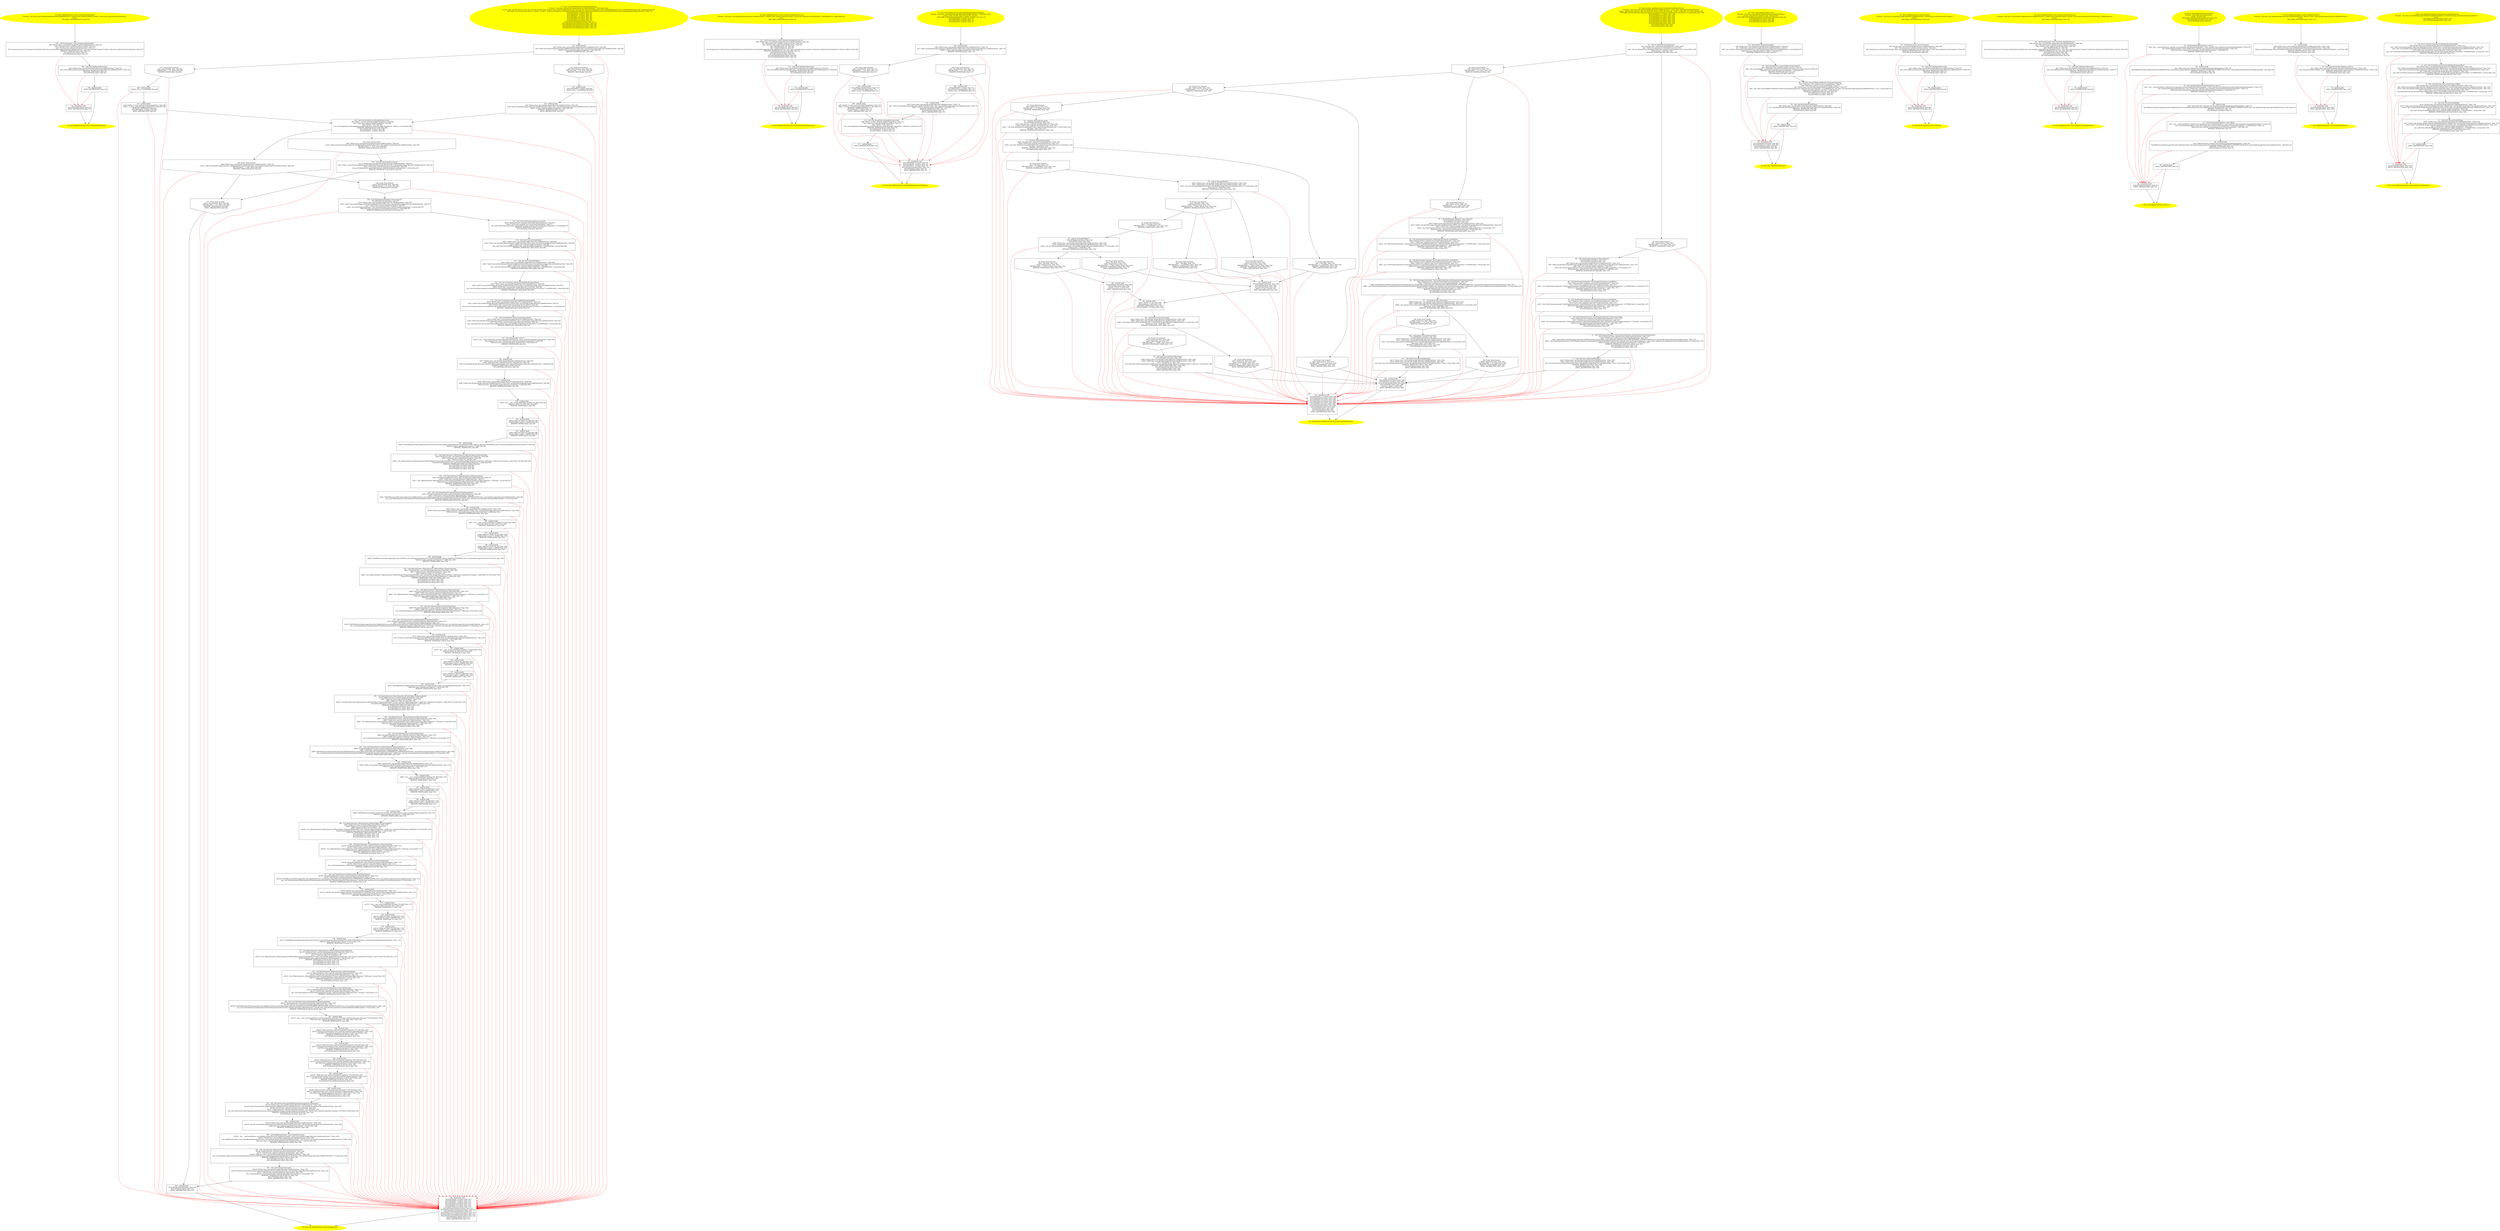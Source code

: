 digraph iCFG {
195 [label="195:  method_body \n   APPLY_ABSTRACTION; [line 53]\n " shape="box"]
	

	 195 -> 41 ;
	 195 -> 42 [color="red" ];
194 [label="194:  Call void LikeButtonView.init() \n   n$3=*&this:class com.karthik.imager.Recycler.LikeButtonView * [line 52]\n  _fun_void LikeButtonView.init()(n$3:class com.karthik.imager.Recycler.LikeButtonView *) [line 52]\n  REMOVE_TEMPS(n$3); [line 52]\n  NULLIFY(&this,false); [line 52]\n " shape="box"]
	

	 194 -> 195 ;
	 194 -> 42 [color="red" ];
193 [label="193:  Call FrameLayout.<init>(Context,AttributeSet) \n   n$0=*&this:class com.karthik.imager.Recycler.LikeButtonView * [line 51]\n  n$1=*&context:class android.content.Context * [line 51]\n  n$2=*&attrs:class android.util.AttributeSet * [line 51]\n  _fun_FrameLayout.<init>(Context,AttributeSet)(n$0:class com.karthik.imager.Recycler.LikeButtonView *,n$1:class android.content.Context *,n$2:class android.util.AttributeSet *) [line 51]\n  REMOVE_TEMPS(n$0,n$1,n$2); [line 51]\n  NULLIFY(&attrs,false); [line 51]\n  NULLIFY(&context,false); [line 51]\n " shape="box"]
	

	 193 -> 194 ;
	 193 -> 42 [color="red" ];
192 [label="192:  method_body \n   NULLIFY(&isChecked,false); [line 141]\n  NULLIFY(&this,false); [line 141]\n  APPLY_ABSTRACTION; [line 141]\n " shape="box"]
	

	 192 -> 38 ;
	 192 -> 39 [color="red" ];
191 [label="191:  Call void AnimatorSet.start() \n   n$149=*&this:class com.karthik.imager.Recycler.LikeButtonView * [line 139]\n  n$150=*n$149.com.karthik.imager.Recycler.LikeButtonView.animatorSet:class com.karthik.imager.Recycler.LikeButtonView  [line 139]\n  n$151=*n$150:class android.animation.AnimatorSet  [line 139]\n  _fun_void AnimatorSet.start()(n$150:class android.animation.AnimatorSet *) virtual [line 139]\n  REMOVE_TEMPS(n$149,n$150,n$151); [line 139]\n  NULLIFY(&this,false); [line 139]\n  APPLY_ABSTRACTION; [line 139]\n " shape="box"]
	

	 191 -> 192 ;
	 191 -> 39 [color="red" ];
190 [label="190:  Call void Animator.addListener(Animator$AnimatorListener) \n   n$146=*&$irvar0:class android.animation.AnimatorSet * [line 128]\n  n$147=*n$146:class android.animation.AnimatorSet  [line 128]\n  n$148=*&$irvar1:class com.karthik.imager.Recycler.LikeButtonView$1 * [line 128]\n  _fun_void Animator.addListener(Animator$AnimatorListener)(n$146:class android.animation.AnimatorSet *,n$148:class com.karthik.imager.Recycler.LikeButtonView$1 *) virtual [line 128]\n  REMOVE_TEMPS(n$146,n$147,n$148); [line 128]\n  NULLIFY(&$irvar0,false); [line 128]\n  NULLIFY(&$irvar1,false); [line 128]\n " shape="box"]
	

	 190 -> 191 ;
	 190 -> 39 [color="red" ];
189 [label="189:  Call LikeButtonView$1.<init>(LikeButtonView) \n   n$144=_fun___new(sizeof(class com.karthik.imager.Recycler.LikeButtonView$1 ):class com.karthik.imager.Recycler.LikeButtonView$1 *) [line 128]\n  n$145=*&this:class com.karthik.imager.Recycler.LikeButtonView * [line 128]\n  _fun_LikeButtonView$1.<init>(LikeButtonView)(n$144:class com.karthik.imager.Recycler.LikeButtonView$1 *,n$145:class com.karthik.imager.Recycler.LikeButtonView *) [line 128]\n  *&$irvar1:class com.karthik.imager.Recycler.LikeButtonView$1 *=n$144 [line 128]\n  REMOVE_TEMPS(n$144,n$145); [line 128]\n " shape="box"]
	

	 189 -> 190 ;
	 189 -> 39 [color="red" ];
188 [label="188:  method_body \n   n$142=*&this:class com.karthik.imager.Recycler.LikeButtonView * [line 128]\n  n$143=*n$142.com.karthik.imager.Recycler.LikeButtonView.animatorSet:class com.karthik.imager.Recycler.LikeButtonView  [line 128]\n  *&$irvar0:class android.animation.AnimatorSet *=n$143 [line 128]\n  REMOVE_TEMPS(n$142,n$143); [line 128]\n " shape="box"]
	

	 188 -> 189 ;
	 188 -> 39 [color="red" ];
187 [label="187:  Call void AnimatorSet.playTogether(android.animation.Animator[]) \n   n$138=*&this:class com.karthik.imager.Recycler.LikeButtonView * [line 120]\n  n$139=*n$138.com.karthik.imager.Recycler.LikeButtonView.animatorSet:class com.karthik.imager.Recycler.LikeButtonView  [line 120]\n  n$140=*n$139:class android.animation.AnimatorSet  [line 120]\n  n$141=*&$irvar0:class android.animation.Animator *(*)[_t$5] [line 120]\n  _fun_void AnimatorSet.playTogether(android.animation.Animator[])(n$139:class android.animation.AnimatorSet *,n$141:class android.animation.Animator *(*)[_t$5]) virtual [line 120]\n  REMOVE_TEMPS(n$138,n$139,n$140,n$141); [line 120]\n  NULLIFY(&$irvar0,false); [line 120]\n " shape="box"]
	

	 187 -> 188 ;
	 187 -> 39 [color="red" ];
186 [label="186:  method_body \n   n$136=*&$irvar0:class android.animation.Animator *(*)[_t$5] [line 120]\n  n$137=*&dotsAnimator:class android.animation.ObjectAnimator * [line 120]\n  *n$136[4]:class android.animation.Animator *[_t$5]=n$137 [line 120]\n  REMOVE_TEMPS(n$136,n$137); [line 120]\n  NULLIFY(&dotsAnimator,false); [line 120]\n " shape="box"]
	

	 186 -> 187 ;
	 186 -> 39 [color="red" ];
185 [label="185:  method_body \n   n$134=*&$irvar0:class android.animation.Animator *(*)[_t$5] [line 120]\n  n$135=*&starScaleXAnimator:class android.animation.ObjectAnimator * [line 120]\n  *n$134[3]:class android.animation.Animator *[_t$5]=n$135 [line 120]\n  REMOVE_TEMPS(n$134,n$135); [line 120]\n  NULLIFY(&starScaleXAnimator,false); [line 120]\n " shape="box"]
	

	 185 -> 186 ;
	 185 -> 39 [color="red" ];
184 [label="184:  method_body \n   n$132=*&$irvar0:class android.animation.Animator *(*)[_t$5] [line 120]\n  n$133=*&starScaleYAnimator:class android.animation.ObjectAnimator * [line 120]\n  *n$132[2]:class android.animation.Animator *[_t$5]=n$133 [line 120]\n  REMOVE_TEMPS(n$132,n$133); [line 120]\n  NULLIFY(&starScaleYAnimator,false); [line 120]\n " shape="box"]
	

	 184 -> 185 ;
	 184 -> 39 [color="red" ];
183 [label="183:  method_body \n   n$130=*&$irvar0:class android.animation.Animator *(*)[_t$5] [line 120]\n  n$131=*&innerCircleAnimator:class android.animation.ObjectAnimator * [line 120]\n  *n$130[1]:class android.animation.Animator *[_t$5]=n$131 [line 120]\n  REMOVE_TEMPS(n$130,n$131); [line 120]\n  NULLIFY(&innerCircleAnimator,false); [line 120]\n " shape="box"]
	

	 183 -> 184 ;
	 183 -> 39 [color="red" ];
182 [label="182:  method_body \n   n$128=*&$irvar0:class android.animation.Animator *(*)[_t$5] [line 120]\n  n$129=*&outerCircleAnimator:class android.animation.ObjectAnimator * [line 120]\n  *n$128[0]:class android.animation.Animator *[_t$5]=n$129 [line 120]\n  REMOVE_TEMPS(n$128,n$129); [line 120]\n  NULLIFY(&outerCircleAnimator,false); [line 120]\n " shape="box"]
	

	 182 -> 183 ;
	 182 -> 39 [color="red" ];
181 [label="181:  method_body \n   n$127=_fun___new_array(sizeof(class android.animation.Animator *[5]):class android.animation.Animator *(*)[_t$5]) [line 120]\n  *&$irvar0:class android.animation.Animator *(*)[_t$5]=n$127 [line 120]\n  REMOVE_TEMPS(n$127); [line 120]\n " shape="box"]
	

	 181 -> 182 ;
	 181 -> 39 [color="red" ];
180 [label="180:  Call void ValueAnimator.setInterpolator(TimeInterpolator) \n   n$124=*&dotsAnimator:class android.animation.ObjectAnimator * [line 118]\n  n$125=*n$124:class android.animation.ObjectAnimator  [line 118]\n  n$126=*&#GB$com.karthik.imager.Recycler.LikeButtonView.com.karthik.imager.Recycler.LikeButtonView.ACCELERATE_DECELERATE_INTERPOLATOR:class com.karthik.imager.Recycler.LikeButtonView  [line 118]\n  _fun_void ValueAnimator.setInterpolator(TimeInterpolator)(n$124:class android.animation.ObjectAnimator *,n$126:class android.view.animation.AccelerateDecelerateInterpolator *) virtual [line 118]\n  REMOVE_TEMPS(n$124,n$125,n$126); [line 118]\n " shape="box"]
	

	 180 -> 181 ;
	 180 -> 39 [color="red" ];
179 [label="179:  Call void ValueAnimator.setStartDelay(long) \n   n$122=*&dotsAnimator:class android.animation.ObjectAnimator * [line 117]\n  n$123=*n$122:class android.animation.ObjectAnimator  [line 117]\n  _fun_void ValueAnimator.setStartDelay(long)(n$122:class android.animation.ObjectAnimator *,50:long ) virtual [line 117]\n  REMOVE_TEMPS(n$122,n$123); [line 117]\n " shape="box"]
	

	 179 -> 180 ;
	 179 -> 39 [color="red" ];
178 [label="178:  Call ObjectAnimator ObjectAnimator.setDuration(long) \n   n$119=*&dotsAnimator:class android.animation.ObjectAnimator * [line 116]\n  n$120=*n$119:class android.animation.ObjectAnimator  [line 116]\n  n$121=_fun_ObjectAnimator ObjectAnimator.setDuration(long)(n$119:class android.animation.ObjectAnimator *,900:long ) virtual [line 116]\n  *&$irvar0:class android.animation.ObjectAnimator *=n$121 [line 116]\n  REMOVE_TEMPS(n$119,n$120,n$121); [line 116]\n  NULLIFY(&$irvar0,false); [line 116]\n " shape="box"]
	

	 178 -> 179 ;
	 178 -> 39 [color="red" ];
177 [label="177:  Call ObjectAnimator ObjectAnimator.ofFloat(Object,Property,float[]) \n   n$115=*&$irvar0:class com.karthik.imager.Recycler.DotsView * [line 115]\n  n$116=*&$irvar2:class android.util.Property * [line 115]\n  n$117=*&$irvar1:float (*)[_t$4] [line 115]\n  n$118=_fun_ObjectAnimator ObjectAnimator.ofFloat(Object,Property,float[])(n$115:class com.karthik.imager.Recycler.DotsView *,n$116:class android.util.Property *,n$117:float (*)[_t$4]) [line 115]\n  *&dotsAnimator:class android.animation.ObjectAnimator *=n$118 [line 115]\n  REMOVE_TEMPS(n$115,n$116,n$117,n$118); [line 115]\n  NULLIFY(&$irvar0,false); [line 115]\n  NULLIFY(&$irvar1,false); [line 115]\n  NULLIFY(&$irvar2,false); [line 115]\n " shape="box"]
	

	 177 -> 178 ;
	 177 -> 39 [color="red" ];
176 [label="176:  method_body \n   n$114=*&#GB$com.karthik.imager.Recycler.DotsView.com.karthik.imager.Recycler.DotsView.DOTS_PROGRESS:class com.karthik.imager.Recycler.DotsView  [line 115]\n  *&$irvar2:class android.util.Property *=n$114 [line 115]\n  REMOVE_TEMPS(n$114); [line 115]\n " shape="box"]
	

	 176 -> 177 ;
	 176 -> 39 [color="red" ];
175 [label="175:  method_body \n   n$113=*&$irvar1:float (*)[_t$4] [line 115]\n  *n$113[1]:float [_t$4]=1.000000 [line 115]\n  REMOVE_TEMPS(n$113); [line 115]\n " shape="box"]
	

	 175 -> 176 ;
	 175 -> 39 [color="red" ];
174 [label="174:  method_body \n   n$112=*&$irvar1:float (*)[_t$4] [line 115]\n  *n$112[0]:float [_t$4]=0.000000 [line 115]\n  REMOVE_TEMPS(n$112); [line 115]\n " shape="box"]
	

	 174 -> 175 ;
	 174 -> 39 [color="red" ];
173 [label="173:  method_body \n   n$111=_fun___new_array(sizeof(float [2]):float (*)[_t$4]) [line 115]\n  *&$irvar1:float (*)[_t$4]=n$111 [line 115]\n  REMOVE_TEMPS(n$111); [line 115]\n " shape="box"]
	

	 173 -> 174 ;
	 173 -> 39 [color="red" ];
172 [label="172:  method_body \n   n$109=*&this:class com.karthik.imager.Recycler.LikeButtonView * [line 115]\n  n$110=*n$109.com.karthik.imager.Recycler.LikeButtonView.vDotsView:class com.karthik.imager.Recycler.LikeButtonView  [line 115]\n  *&$irvar0:class com.karthik.imager.Recycler.DotsView *=n$110 [line 115]\n  REMOVE_TEMPS(n$109,n$110); [line 115]\n " shape="box"]
	

	 172 -> 173 ;
	 172 -> 39 [color="red" ];
171 [label="171:  Call void ValueAnimator.setInterpolator(TimeInterpolator) \n   n$106=*&starScaleXAnimator:class android.animation.ObjectAnimator * [line 113]\n  n$107=*n$106:class android.animation.ObjectAnimator  [line 113]\n  n$108=*&#GB$com.karthik.imager.Recycler.LikeButtonView.com.karthik.imager.Recycler.LikeButtonView.OVERSHOOT_INTERPOLATOR:class com.karthik.imager.Recycler.LikeButtonView  [line 113]\n  _fun_void ValueAnimator.setInterpolator(TimeInterpolator)(n$106:class android.animation.ObjectAnimator *,n$108:class android.view.animation.OvershootInterpolator *) virtual [line 113]\n  REMOVE_TEMPS(n$106,n$107,n$108); [line 113]\n " shape="box"]
	

	 171 -> 172 ;
	 171 -> 39 [color="red" ];
170 [label="170:  Call void ValueAnimator.setStartDelay(long) \n   n$104=*&starScaleXAnimator:class android.animation.ObjectAnimator * [line 112]\n  n$105=*n$104:class android.animation.ObjectAnimator  [line 112]\n  _fun_void ValueAnimator.setStartDelay(long)(n$104:class android.animation.ObjectAnimator *,250:long ) virtual [line 112]\n  REMOVE_TEMPS(n$104,n$105); [line 112]\n " shape="box"]
	

	 170 -> 171 ;
	 170 -> 39 [color="red" ];
169 [label="169:  Call ObjectAnimator ObjectAnimator.setDuration(long) \n   n$101=*&starScaleXAnimator:class android.animation.ObjectAnimator * [line 111]\n  n$102=*n$101:class android.animation.ObjectAnimator  [line 111]\n  n$103=_fun_ObjectAnimator ObjectAnimator.setDuration(long)(n$101:class android.animation.ObjectAnimator *,350:long ) virtual [line 111]\n  *&$irvar0:class android.animation.ObjectAnimator *=n$103 [line 111]\n  REMOVE_TEMPS(n$101,n$102,n$103); [line 111]\n  NULLIFY(&$irvar0,false); [line 111]\n " shape="box"]
	

	 169 -> 170 ;
	 169 -> 39 [color="red" ];
168 [label="168:  Call ObjectAnimator ObjectAnimator.ofFloat(Object,Property,float[]) \n   n$97=*&$irvar0:class android.widget.ImageView * [line 110]\n  n$98=*&$irvar2:class android.util.Property * [line 110]\n  n$99=*&$irvar1:float (*)[_t$3] [line 110]\n  n$100=_fun_ObjectAnimator ObjectAnimator.ofFloat(Object,Property,float[])(n$97:class android.widget.ImageView *,n$98:class android.util.Property *,n$99:float (*)[_t$3]) [line 110]\n  *&starScaleXAnimator:class android.animation.ObjectAnimator *=n$100 [line 110]\n  REMOVE_TEMPS(n$97,n$98,n$99,n$100); [line 110]\n  NULLIFY(&$irvar0,false); [line 110]\n  NULLIFY(&$irvar1,false); [line 110]\n  NULLIFY(&$irvar2,false); [line 110]\n " shape="box"]
	

	 168 -> 169 ;
	 168 -> 39 [color="red" ];
167 [label="167:  method_body \n   n$96=*&#GB$android.widget.ImageView.android.view.View.SCALE_X:class android.widget.ImageView  [line 110]\n  *&$irvar2:class android.util.Property *=n$96 [line 110]\n  REMOVE_TEMPS(n$96); [line 110]\n " shape="box"]
	

	 167 -> 168 ;
	 167 -> 39 [color="red" ];
166 [label="166:  method_body \n   n$95=*&$irvar1:float (*)[_t$3] [line 110]\n  *n$95[1]:float [_t$3]=1.000000 [line 110]\n  REMOVE_TEMPS(n$95); [line 110]\n " shape="box"]
	

	 166 -> 167 ;
	 166 -> 39 [color="red" ];
165 [label="165:  method_body \n   n$94=*&$irvar1:float (*)[_t$3] [line 110]\n  *n$94[0]:float [_t$3]=0.200000 [line 110]\n  REMOVE_TEMPS(n$94); [line 110]\n " shape="box"]
	

	 165 -> 166 ;
	 165 -> 39 [color="red" ];
164 [label="164:  method_body \n   n$93=_fun___new_array(sizeof(float [2]):float (*)[_t$3]) [line 110]\n  *&$irvar1:float (*)[_t$3]=n$93 [line 110]\n  REMOVE_TEMPS(n$93); [line 110]\n " shape="box"]
	

	 164 -> 165 ;
	 164 -> 39 [color="red" ];
163 [label="163:  method_body \n   n$91=*&this:class com.karthik.imager.Recycler.LikeButtonView * [line 110]\n  n$92=*n$91.com.karthik.imager.Recycler.LikeButtonView.ivStar:class com.karthik.imager.Recycler.LikeButtonView  [line 110]\n  *&$irvar0:class android.widget.ImageView *=n$92 [line 110]\n  REMOVE_TEMPS(n$91,n$92); [line 110]\n " shape="box"]
	

	 163 -> 164 ;
	 163 -> 39 [color="red" ];
162 [label="162:  Call void ValueAnimator.setInterpolator(TimeInterpolator) \n   n$88=*&starScaleYAnimator:class android.animation.ObjectAnimator * [line 108]\n  n$89=*n$88:class android.animation.ObjectAnimator  [line 108]\n  n$90=*&#GB$com.karthik.imager.Recycler.LikeButtonView.com.karthik.imager.Recycler.LikeButtonView.OVERSHOOT_INTERPOLATOR:class com.karthik.imager.Recycler.LikeButtonView  [line 108]\n  _fun_void ValueAnimator.setInterpolator(TimeInterpolator)(n$88:class android.animation.ObjectAnimator *,n$90:class android.view.animation.OvershootInterpolator *) virtual [line 108]\n  REMOVE_TEMPS(n$88,n$89,n$90); [line 108]\n " shape="box"]
	

	 162 -> 163 ;
	 162 -> 39 [color="red" ];
161 [label="161:  Call void ValueAnimator.setStartDelay(long) \n   n$86=*&starScaleYAnimator:class android.animation.ObjectAnimator * [line 107]\n  n$87=*n$86:class android.animation.ObjectAnimator  [line 107]\n  _fun_void ValueAnimator.setStartDelay(long)(n$86:class android.animation.ObjectAnimator *,250:long ) virtual [line 107]\n  REMOVE_TEMPS(n$86,n$87); [line 107]\n " shape="box"]
	

	 161 -> 162 ;
	 161 -> 39 [color="red" ];
160 [label="160:  Call ObjectAnimator ObjectAnimator.setDuration(long) \n   n$83=*&starScaleYAnimator:class android.animation.ObjectAnimator * [line 106]\n  n$84=*n$83:class android.animation.ObjectAnimator  [line 106]\n  n$85=_fun_ObjectAnimator ObjectAnimator.setDuration(long)(n$83:class android.animation.ObjectAnimator *,350:long ) virtual [line 106]\n  *&$irvar0:class android.animation.ObjectAnimator *=n$85 [line 106]\n  REMOVE_TEMPS(n$83,n$84,n$85); [line 106]\n  NULLIFY(&$irvar0,false); [line 106]\n " shape="box"]
	

	 160 -> 161 ;
	 160 -> 39 [color="red" ];
159 [label="159:  Call ObjectAnimator ObjectAnimator.ofFloat(Object,Property,float[]) \n   n$79=*&$irvar0:class android.widget.ImageView * [line 105]\n  n$80=*&$irvar2:class android.util.Property * [line 105]\n  n$81=*&$irvar1:float (*)[_t$2] [line 105]\n  n$82=_fun_ObjectAnimator ObjectAnimator.ofFloat(Object,Property,float[])(n$79:class android.widget.ImageView *,n$80:class android.util.Property *,n$81:float (*)[_t$2]) [line 105]\n  *&starScaleYAnimator:class android.animation.ObjectAnimator *=n$82 [line 105]\n  REMOVE_TEMPS(n$79,n$80,n$81,n$82); [line 105]\n  NULLIFY(&$irvar0,false); [line 105]\n  NULLIFY(&$irvar1,false); [line 105]\n  NULLIFY(&$irvar2,false); [line 105]\n " shape="box"]
	

	 159 -> 160 ;
	 159 -> 39 [color="red" ];
158 [label="158:  method_body \n   n$78=*&#GB$android.widget.ImageView.android.view.View.SCALE_Y:class android.widget.ImageView  [line 105]\n  *&$irvar2:class android.util.Property *=n$78 [line 105]\n  REMOVE_TEMPS(n$78); [line 105]\n " shape="box"]
	

	 158 -> 159 ;
	 158 -> 39 [color="red" ];
157 [label="157:  method_body \n   n$77=*&$irvar1:float (*)[_t$2] [line 105]\n  *n$77[1]:float [_t$2]=1.000000 [line 105]\n  REMOVE_TEMPS(n$77); [line 105]\n " shape="box"]
	

	 157 -> 158 ;
	 157 -> 39 [color="red" ];
156 [label="156:  method_body \n   n$76=*&$irvar1:float (*)[_t$2] [line 105]\n  *n$76[0]:float [_t$2]=0.200000 [line 105]\n  REMOVE_TEMPS(n$76); [line 105]\n " shape="box"]
	

	 156 -> 157 ;
	 156 -> 39 [color="red" ];
155 [label="155:  method_body \n   n$75=_fun___new_array(sizeof(float [2]):float (*)[_t$2]) [line 105]\n  *&$irvar1:float (*)[_t$2]=n$75 [line 105]\n  REMOVE_TEMPS(n$75); [line 105]\n " shape="box"]
	

	 155 -> 156 ;
	 155 -> 39 [color="red" ];
154 [label="154:  method_body \n   n$73=*&this:class com.karthik.imager.Recycler.LikeButtonView * [line 105]\n  n$74=*n$73.com.karthik.imager.Recycler.LikeButtonView.ivStar:class com.karthik.imager.Recycler.LikeButtonView  [line 105]\n  *&$irvar0:class android.widget.ImageView *=n$74 [line 105]\n  REMOVE_TEMPS(n$73,n$74); [line 105]\n " shape="box"]
	

	 154 -> 155 ;
	 154 -> 39 [color="red" ];
153 [label="153:  Call void ValueAnimator.setInterpolator(TimeInterpolator) \n   n$70=*&innerCircleAnimator:class android.animation.ObjectAnimator * [line 103]\n  n$71=*n$70:class android.animation.ObjectAnimator  [line 103]\n  n$72=*&#GB$com.karthik.imager.Recycler.LikeButtonView.com.karthik.imager.Recycler.LikeButtonView.DECCELERATE_INTERPOLATOR:class com.karthik.imager.Recycler.LikeButtonView  [line 103]\n  _fun_void ValueAnimator.setInterpolator(TimeInterpolator)(n$70:class android.animation.ObjectAnimator *,n$72:class android.view.animation.DecelerateInterpolator *) virtual [line 103]\n  REMOVE_TEMPS(n$70,n$71,n$72); [line 103]\n " shape="box"]
	

	 153 -> 154 ;
	 153 -> 39 [color="red" ];
152 [label="152:  Call void ValueAnimator.setStartDelay(long) \n   n$68=*&innerCircleAnimator:class android.animation.ObjectAnimator * [line 102]\n  n$69=*n$68:class android.animation.ObjectAnimator  [line 102]\n  _fun_void ValueAnimator.setStartDelay(long)(n$68:class android.animation.ObjectAnimator *,200:long ) virtual [line 102]\n  REMOVE_TEMPS(n$68,n$69); [line 102]\n " shape="box"]
	

	 152 -> 153 ;
	 152 -> 39 [color="red" ];
151 [label="151:  Call ObjectAnimator ObjectAnimator.setDuration(long) \n   n$65=*&innerCircleAnimator:class android.animation.ObjectAnimator * [line 101]\n  n$66=*n$65:class android.animation.ObjectAnimator  [line 101]\n  n$67=_fun_ObjectAnimator ObjectAnimator.setDuration(long)(n$65:class android.animation.ObjectAnimator *,200:long ) virtual [line 101]\n  *&$irvar0:class android.animation.ObjectAnimator *=n$67 [line 101]\n  REMOVE_TEMPS(n$65,n$66,n$67); [line 101]\n  NULLIFY(&$irvar0,false); [line 101]\n " shape="box"]
	

	 151 -> 152 ;
	 151 -> 39 [color="red" ];
150 [label="150:  Call ObjectAnimator ObjectAnimator.ofFloat(Object,Property,float[]) \n   n$61=*&$irvar0:class com.karthik.imager.Recycler.CircleView * [line 100]\n  n$62=*&$irvar2:class android.util.Property * [line 100]\n  n$63=*&$irvar1:float (*)[_t$1] [line 100]\n  n$64=_fun_ObjectAnimator ObjectAnimator.ofFloat(Object,Property,float[])(n$61:class com.karthik.imager.Recycler.CircleView *,n$62:class android.util.Property *,n$63:float (*)[_t$1]) [line 100]\n  *&innerCircleAnimator:class android.animation.ObjectAnimator *=n$64 [line 100]\n  REMOVE_TEMPS(n$61,n$62,n$63,n$64); [line 100]\n  NULLIFY(&$irvar0,false); [line 100]\n  NULLIFY(&$irvar1,false); [line 100]\n  NULLIFY(&$irvar2,false); [line 100]\n " shape="box"]
	

	 150 -> 151 ;
	 150 -> 39 [color="red" ];
149 [label="149:  method_body \n   n$60=*&#GB$com.karthik.imager.Recycler.CircleView.com.karthik.imager.Recycler.CircleView.INNER_CIRCLE_RADIUS_PROGRESS:class com.karthik.imager.Recycler.CircleView  [line 100]\n  *&$irvar2:class android.util.Property *=n$60 [line 100]\n  REMOVE_TEMPS(n$60); [line 100]\n " shape="box"]
	

	 149 -> 150 ;
	 149 -> 39 [color="red" ];
148 [label="148:  method_body \n   n$59=*&$irvar1:float (*)[_t$1] [line 100]\n  *n$59[1]:float [_t$1]=1.000000 [line 100]\n  REMOVE_TEMPS(n$59); [line 100]\n " shape="box"]
	

	 148 -> 149 ;
	 148 -> 39 [color="red" ];
147 [label="147:  method_body \n   n$58=*&$irvar1:float (*)[_t$1] [line 100]\n  *n$58[0]:float [_t$1]=0.100000 [line 100]\n  REMOVE_TEMPS(n$58); [line 100]\n " shape="box"]
	

	 147 -> 148 ;
	 147 -> 39 [color="red" ];
146 [label="146:  method_body \n   n$57=_fun___new_array(sizeof(float [2]):float (*)[_t$1]) [line 100]\n  *&$irvar1:float (*)[_t$1]=n$57 [line 100]\n  REMOVE_TEMPS(n$57); [line 100]\n " shape="box"]
	

	 146 -> 147 ;
	 146 -> 39 [color="red" ];
145 [label="145:  method_body \n   n$55=*&this:class com.karthik.imager.Recycler.LikeButtonView * [line 100]\n  n$56=*n$55.com.karthik.imager.Recycler.LikeButtonView.vCircle:class com.karthik.imager.Recycler.LikeButtonView  [line 100]\n  *&$irvar0:class com.karthik.imager.Recycler.CircleView *=n$56 [line 100]\n  REMOVE_TEMPS(n$55,n$56); [line 100]\n " shape="box"]
	

	 145 -> 146 ;
	 145 -> 39 [color="red" ];
144 [label="144:  Call void ValueAnimator.setInterpolator(TimeInterpolator) \n   n$52=*&outerCircleAnimator:class android.animation.ObjectAnimator * [line 98]\n  n$53=*n$52:class android.animation.ObjectAnimator  [line 98]\n  n$54=*&#GB$com.karthik.imager.Recycler.LikeButtonView.com.karthik.imager.Recycler.LikeButtonView.DECCELERATE_INTERPOLATOR:class com.karthik.imager.Recycler.LikeButtonView  [line 98]\n  _fun_void ValueAnimator.setInterpolator(TimeInterpolator)(n$52:class android.animation.ObjectAnimator *,n$54:class android.view.animation.DecelerateInterpolator *) virtual [line 98]\n  REMOVE_TEMPS(n$52,n$53,n$54); [line 98]\n " shape="box"]
	

	 144 -> 145 ;
	 144 -> 39 [color="red" ];
143 [label="143:  Call ObjectAnimator ObjectAnimator.setDuration(long) \n   n$49=*&outerCircleAnimator:class android.animation.ObjectAnimator * [line 97]\n  n$50=*n$49:class android.animation.ObjectAnimator  [line 97]\n  n$51=_fun_ObjectAnimator ObjectAnimator.setDuration(long)(n$49:class android.animation.ObjectAnimator *,250:long ) virtual [line 97]\n  *&$irvar0:class android.animation.ObjectAnimator *=n$51 [line 97]\n  REMOVE_TEMPS(n$49,n$50,n$51); [line 97]\n  NULLIFY(&$irvar0,false); [line 97]\n " shape="box"]
	

	 143 -> 144 ;
	 143 -> 39 [color="red" ];
142 [label="142:  Call ObjectAnimator ObjectAnimator.ofFloat(Object,Property,float[]) \n   n$45=*&$irvar0:class com.karthik.imager.Recycler.CircleView * [line 96]\n  n$46=*&$irvar2:class android.util.Property * [line 96]\n  n$47=*&$irvar1:float (*)[_t$0] [line 96]\n  n$48=_fun_ObjectAnimator ObjectAnimator.ofFloat(Object,Property,float[])(n$45:class com.karthik.imager.Recycler.CircleView *,n$46:class android.util.Property *,n$47:float (*)[_t$0]) [line 96]\n  *&outerCircleAnimator:class android.animation.ObjectAnimator *=n$48 [line 96]\n  REMOVE_TEMPS(n$45,n$46,n$47,n$48); [line 96]\n  NULLIFY(&$irvar0,false); [line 96]\n  NULLIFY(&$irvar1,false); [line 96]\n  NULLIFY(&$irvar2,false); [line 96]\n " shape="box"]
	

	 142 -> 143 ;
	 142 -> 39 [color="red" ];
141 [label="141:  method_body \n   n$44=*&#GB$com.karthik.imager.Recycler.CircleView.com.karthik.imager.Recycler.CircleView.OUTER_CIRCLE_RADIUS_PROGRESS:class com.karthik.imager.Recycler.CircleView  [line 96]\n  *&$irvar2:class android.util.Property *=n$44 [line 96]\n  REMOVE_TEMPS(n$44); [line 96]\n " shape="box"]
	

	 141 -> 142 ;
	 141 -> 39 [color="red" ];
140 [label="140:  method_body \n   n$43=*&$irvar1:float (*)[_t$0] [line 96]\n  *n$43[1]:float [_t$0]=1.000000 [line 96]\n  REMOVE_TEMPS(n$43); [line 96]\n " shape="box"]
	

	 140 -> 141 ;
	 140 -> 39 [color="red" ];
139 [label="139:  method_body \n   n$42=*&$irvar1:float (*)[_t$0] [line 96]\n  *n$42[0]:float [_t$0]=0.100000 [line 96]\n  REMOVE_TEMPS(n$42); [line 96]\n " shape="box"]
	

	 139 -> 140 ;
	 139 -> 39 [color="red" ];
138 [label="138:  method_body \n   n$41=_fun___new_array(sizeof(float [2]):float (*)[_t$0]) [line 96]\n  *&$irvar1:float (*)[_t$0]=n$41 [line 96]\n  REMOVE_TEMPS(n$41); [line 96]\n " shape="box"]
	

	 138 -> 139 ;
	 138 -> 39 [color="red" ];
137 [label="137:  method_body \n   n$39=*&this:class com.karthik.imager.Recycler.LikeButtonView * [line 96]\n  n$40=*n$39.com.karthik.imager.Recycler.LikeButtonView.vCircle:class com.karthik.imager.Recycler.LikeButtonView  [line 96]\n  *&$irvar0:class com.karthik.imager.Recycler.CircleView *=n$40 [line 96]\n  REMOVE_TEMPS(n$39,n$40); [line 96]\n " shape="box"]
	

	 137 -> 138 ;
	 137 -> 39 [color="red" ];
136 [label="136:  method_body \n   n$37=*&this:class com.karthik.imager.Recycler.LikeButtonView * [line 94]\n  n$38=*&$irvar0:class android.animation.AnimatorSet * [line 94]\n  *n$37.com.karthik.imager.Recycler.LikeButtonView.animatorSet:class com.karthik.imager.Recycler.LikeButtonView =n$38 [line 94]\n  REMOVE_TEMPS(n$37,n$38); [line 94]\n  NULLIFY(&$irvar0,false); [line 94]\n " shape="box"]
	

	 136 -> 137 ;
	 136 -> 39 [color="red" ];
135 [label="135:  Call AnimatorSet.<init>() \n   n$36=_fun___new(sizeof(class android.animation.AnimatorSet ):class android.animation.AnimatorSet *) [line 94]\n  _fun_AnimatorSet.<init>()(n$36:class android.animation.AnimatorSet *) [line 94]\n  *&$irvar0:class android.animation.AnimatorSet *=n$36 [line 94]\n  REMOVE_TEMPS(n$36); [line 94]\n " shape="box"]
	

	 135 -> 136 ;
	 135 -> 39 [color="red" ];
134 [label="134:  Call void DotsView.setCurrentProgress(float) \n   n$33=*&this:class com.karthik.imager.Recycler.LikeButtonView * [line 92]\n  n$34=*n$33.com.karthik.imager.Recycler.LikeButtonView.vDotsView:class com.karthik.imager.Recycler.LikeButtonView  [line 92]\n  n$35=*n$34:class com.karthik.imager.Recycler.DotsView  [line 92]\n  _fun_void DotsView.setCurrentProgress(float)(n$34:class com.karthik.imager.Recycler.DotsView *,0.000000:float ) virtual [line 92]\n  REMOVE_TEMPS(n$33,n$34,n$35); [line 92]\n " shape="box"]
	

	 134 -> 135 ;
	 134 -> 39 [color="red" ];
133 [label="133:  Call void CircleView.setOuterCircleRadiusProgress(float) \n   n$30=*&this:class com.karthik.imager.Recycler.LikeButtonView * [line 91]\n  n$31=*n$30.com.karthik.imager.Recycler.LikeButtonView.vCircle:class com.karthik.imager.Recycler.LikeButtonView  [line 91]\n  n$32=*n$31:class com.karthik.imager.Recycler.CircleView  [line 91]\n  _fun_void CircleView.setOuterCircleRadiusProgress(float)(n$31:class com.karthik.imager.Recycler.CircleView *,0.000000:float ) virtual [line 91]\n  REMOVE_TEMPS(n$30,n$31,n$32); [line 91]\n " shape="box"]
	

	 133 -> 134 ;
	 133 -> 39 [color="red" ];
132 [label="132:  Call void CircleView.setInnerCircleRadiusProgress(float) \n   n$27=*&this:class com.karthik.imager.Recycler.LikeButtonView * [line 90]\n  n$28=*n$27.com.karthik.imager.Recycler.LikeButtonView.vCircle:class com.karthik.imager.Recycler.LikeButtonView  [line 90]\n  n$29=*n$28:class com.karthik.imager.Recycler.CircleView  [line 90]\n  _fun_void CircleView.setInnerCircleRadiusProgress(float)(n$28:class com.karthik.imager.Recycler.CircleView *,0.000000:float ) virtual [line 90]\n  REMOVE_TEMPS(n$27,n$28,n$29); [line 90]\n " shape="box"]
	

	 132 -> 133 ;
	 132 -> 39 [color="red" ];
131 [label="131:  Call void View.setScaleY(float) \n   n$24=*&this:class com.karthik.imager.Recycler.LikeButtonView * [line 89]\n  n$25=*n$24.com.karthik.imager.Recycler.LikeButtonView.ivStar:class com.karthik.imager.Recycler.LikeButtonView  [line 89]\n  n$26=*n$25:class android.widget.ImageView  [line 89]\n  _fun_void View.setScaleY(float)(n$25:class android.widget.ImageView *,0.000000:float ) virtual [line 89]\n  REMOVE_TEMPS(n$24,n$25,n$26); [line 89]\n " shape="box"]
	

	 131 -> 132 ;
	 131 -> 39 [color="red" ];
130 [label="130:  Call void View.setScaleX(float) \n   n$21=*&this:class com.karthik.imager.Recycler.LikeButtonView * [line 88]\n  n$22=*n$21.com.karthik.imager.Recycler.LikeButtonView.ivStar:class com.karthik.imager.Recycler.LikeButtonView  [line 88]\n  n$23=*n$22:class android.widget.ImageView  [line 88]\n  _fun_void View.setScaleX(float)(n$22:class android.widget.ImageView *,0.000000:float ) virtual [line 88]\n  REMOVE_TEMPS(n$21,n$22,n$23); [line 88]\n " shape="box"]
	

	 130 -> 131 ;
	 130 -> 39 [color="red" ];
129 [label="129:  Call void ViewPropertyAnimator.cancel() \n   n$19=*&$irvar0:class android.view.ViewPropertyAnimator * [line 87]\n  n$20=*n$19:class android.view.ViewPropertyAnimator  [line 87]\n  _fun_void ViewPropertyAnimator.cancel()(n$19:class android.view.ViewPropertyAnimator *) virtual [line 87]\n  REMOVE_TEMPS(n$19,n$20); [line 87]\n  NULLIFY(&$irvar0,false); [line 87]\n " shape="box"]
	

	 129 -> 130 ;
	 129 -> 39 [color="red" ];
128 [label="128:  Call ViewPropertyAnimator View.animate() \n   NULLIFY(&isChecked,false); [line 87]\n  n$15=*&this:class com.karthik.imager.Recycler.LikeButtonView * [line 87]\n  n$16=*n$15.com.karthik.imager.Recycler.LikeButtonView.ivStar:class com.karthik.imager.Recycler.LikeButtonView  [line 87]\n  n$17=*n$16:class android.widget.ImageView  [line 87]\n  n$18=_fun_ViewPropertyAnimator View.animate()(n$16:class android.widget.ImageView *) virtual [line 87]\n  *&$irvar0:class android.view.ViewPropertyAnimator *=n$18 [line 87]\n  REMOVE_TEMPS(n$15,n$16,n$17,n$18); [line 87]\n " shape="box"]
	

	 128 -> 129 ;
	 128 -> 39 [color="red" ];
127 [label="127: Prune (false branch) \n   n$14=*&isChecked:_Bool  [line 86]\n  PRUNE((n$14 == 0), false); [line 86]\n  REMOVE_TEMPS(n$14); [line 86]\n  APPLY_ABSTRACTION; [line 86]\n " shape="invhouse"]
	

	 127 -> 192 ;
	 127 -> 39 [color="red" ];
126 [label="126: Prune (true branch) \n   n$14=*&isChecked:_Bool  [line 86]\n  PRUNE(!(n$14 == 0), true); [line 86]\n  REMOVE_TEMPS(n$14); [line 86]\n " shape="invhouse"]
	

	 126 -> 128 ;
	 126 -> 39 [color="red" ];
125 [label="125:  Call void AnimatorSet.cancel() \n   n$11=*&this:class com.karthik.imager.Recycler.LikeButtonView * [line 83]\n  n$12=*n$11.com.karthik.imager.Recycler.LikeButtonView.animatorSet:class com.karthik.imager.Recycler.LikeButtonView  [line 83]\n  n$13=*n$12:class android.animation.AnimatorSet  [line 83]\n  _fun_void AnimatorSet.cancel()(n$12:class android.animation.AnimatorSet *) virtual [line 83]\n  REMOVE_TEMPS(n$11,n$12,n$13); [line 83]\n " shape="box"]
	

	 125 -> 126 ;
	 125 -> 127 ;
	 125 -> 39 [color="red" ];
124 [label="124: Prune (false branch) \n   n$9=*&this:class com.karthik.imager.Recycler.LikeButtonView * [line 82]\n  n$10=*n$9.com.karthik.imager.Recycler.LikeButtonView.animatorSet:class com.karthik.imager.Recycler.LikeButtonView  [line 82]\n  PRUNE((n$10 == null), false); [line 82]\n  REMOVE_TEMPS(n$9,n$10); [line 82]\n " shape="invhouse"]
	

	 124 -> 126 ;
	 124 -> 127 ;
	 124 -> 39 [color="red" ];
123 [label="123: Prune (true branch) \n   n$9=*&this:class com.karthik.imager.Recycler.LikeButtonView * [line 82]\n  n$10=*n$9.com.karthik.imager.Recycler.LikeButtonView.animatorSet:class com.karthik.imager.Recycler.LikeButtonView  [line 82]\n  PRUNE(!(n$10 == null), true); [line 82]\n  REMOVE_TEMPS(n$9,n$10); [line 82]\n " shape="invhouse"]
	

	 123 -> 125 ;
	 123 -> 39 [color="red" ];
122 [label="122:  Call void ImageView.setImageResource(int) \n   n$6=*&$T1_15:class android.widget.ImageView * [line 80]\n  n$7=*n$6:class android.widget.ImageView  [line 80]\n  n$8=*&$T0_15:int  [line 80]\n  _fun_void ImageView.setImageResource(int)(n$6:class android.widget.ImageView *,n$8:int ) virtual [line 80]\n  REMOVE_TEMPS(n$6,n$7,n$8); [line 80]\n  NULLIFY(&$T0_15,false); [line 80]\n  NULLIFY(&$T1_15,false); [line 80]\n " shape="box"]
	

	 122 -> 123 ;
	 122 -> 124 ;
	 122 -> 39 [color="red" ];
121 [label="121:  method_body \n   n$5=*&$T0_13:class android.widget.ImageView * [line 80]\n  *&$T1_15:class android.widget.ImageView *=n$5 [line 80]\n  REMOVE_TEMPS(n$5); [line 80]\n  NULLIFY(&$T0_13,false); [line 80]\n  APPLY_ABSTRACTION; [line 80]\n " shape="box"]
	

	 121 -> 122 ;
	 121 -> 39 [color="red" ];
120 [label="120:  method_body \n   *&$T0_15:int =2130903044 [line 80]\n " shape="box"]
	

	 120 -> 121 ;
	 120 -> 39 [color="red" ];
119 [label="119:  method_body \n   n$3=*&this:class com.karthik.imager.Recycler.LikeButtonView * [line 80]\n  n$4=*n$3.com.karthik.imager.Recycler.LikeButtonView.ivStar:class com.karthik.imager.Recycler.LikeButtonView  [line 80]\n  *&$T1_15:class android.widget.ImageView *=n$4 [line 80]\n  REMOVE_TEMPS(n$3,n$4); [line 80]\n  APPLY_ABSTRACTION; [line 80]\n " shape="box"]
	

	 119 -> 122 ;
	 119 -> 39 [color="red" ];
118 [label="118:  method_body \n   NULLIFY(&$T0_13,false); [line 80]\n  *&$T0_15:int =2130903043 [line 80]\n " shape="box"]
	

	 118 -> 119 ;
	 118 -> 39 [color="red" ];
117 [label="117: Prune (false branch) \n   n$2=*&isChecked:_Bool  [line 80]\n  PRUNE((n$2 == 0), false); [line 80]\n  REMOVE_TEMPS(n$2); [line 80]\n " shape="invhouse"]
	

	 117 -> 120 ;
	 117 -> 39 [color="red" ];
116 [label="116: Prune (true branch) \n   n$2=*&isChecked:_Bool  [line 80]\n  PRUNE(!(n$2 == 0), true); [line 80]\n  REMOVE_TEMPS(n$2); [line 80]\n " shape="invhouse"]
	

	 116 -> 118 ;
	 116 -> 39 [color="red" ];
115 [label="115:  method_body \n   n$0=*&this:class com.karthik.imager.Recycler.LikeButtonView * [line 80]\n  n$1=*n$0.com.karthik.imager.Recycler.LikeButtonView.ivStar:class com.karthik.imager.Recycler.LikeButtonView  [line 80]\n  *&$T0_13:class android.widget.ImageView *=n$1 [line 80]\n  REMOVE_TEMPS(n$0,n$1); [line 80]\n " shape="box"]
	

	 115 -> 116 ;
	 115 -> 117 ;
	 115 -> 39 [color="red" ];
114 [label="114:  method_body \n   APPLY_ABSTRACTION; [line 64]\n " shape="box"]
	

	 114 -> 35 ;
	 114 -> 36 [color="red" ];
113 [label="113:  Call void LikeButtonView.init() \n   n$5=*&this:class com.karthik.imager.Recycler.LikeButtonView * [line 63]\n  _fun_void LikeButtonView.init()(n$5:class com.karthik.imager.Recycler.LikeButtonView *) [line 63]\n  REMOVE_TEMPS(n$5); [line 63]\n  NULLIFY(&this,false); [line 63]\n " shape="box"]
	

	 113 -> 114 ;
	 113 -> 36 [color="red" ];
112 [label="112:  Call FrameLayout.<init>(Context,AttributeSet,int,int) \n   n$0=*&this:class com.karthik.imager.Recycler.LikeButtonView * [line 62]\n  n$1=*&context:class android.content.Context * [line 62]\n  n$2=*&attrs:class android.util.AttributeSet * [line 62]\n  n$3=*&defStyleAttr:int  [line 62]\n  n$4=*&defStyleRes:int  [line 62]\n  _fun_FrameLayout.<init>(Context,AttributeSet,int,int)(n$0:class com.karthik.imager.Recycler.LikeButtonView *,n$1:class android.content.Context *,n$2:class android.util.AttributeSet *,n$3:int ,n$4:int ) [line 62]\n  REMOVE_TEMPS(n$0,n$1,n$2,n$3,n$4); [line 62]\n  NULLIFY(&attrs,false); [line 62]\n  NULLIFY(&context,false); [line 62]\n  NULLIFY(&defStyleAttr,false); [line 62]\n  NULLIFY(&defStyleRes,false); [line 62]\n " shape="box"]
	

	 112 -> 113 ;
	 112 -> 36 [color="red" ];
111 [label="111:  method_body \n   APPLY_ABSTRACTION; [line 74]\n " shape="box"]
	

	 111 -> 32 ;
	 111 -> 33 [color="red" ];
110 [label="110:  Call void ImageView.setImageResource(int) \n   n$6=*&$T1_15:class android.widget.ImageView * [line 73]\n  n$7=*n$6:class android.widget.ImageView  [line 73]\n  n$8=*&$T0_15:int  [line 73]\n  _fun_void ImageView.setImageResource(int)(n$6:class android.widget.ImageView *,n$8:int ) virtual [line 73]\n  REMOVE_TEMPS(n$6,n$7,n$8); [line 73]\n  NULLIFY(&$T0_15,false); [line 73]\n  NULLIFY(&$T1_15,false); [line 73]\n " shape="box"]
	

	 110 -> 111 ;
	 110 -> 33 [color="red" ];
109 [label="109:  method_body \n   n$5=*&$T0_13:class android.widget.ImageView * [line 73]\n  *&$T1_15:class android.widget.ImageView *=n$5 [line 73]\n  REMOVE_TEMPS(n$5); [line 73]\n  NULLIFY(&$T0_13,false); [line 73]\n  APPLY_ABSTRACTION; [line 73]\n " shape="box"]
	

	 109 -> 110 ;
	 109 -> 33 [color="red" ];
108 [label="108:  method_body \n   NULLIFY(&isChecked,false); [line 73]\n  NULLIFY(&this,false); [line 73]\n  *&$T0_15:int =2130903044 [line 73]\n " shape="box"]
	

	 108 -> 109 ;
	 108 -> 33 [color="red" ];
107 [label="107:  method_body \n   n$3=*&this:class com.karthik.imager.Recycler.LikeButtonView * [line 73]\n  n$4=*n$3.com.karthik.imager.Recycler.LikeButtonView.ivStar:class com.karthik.imager.Recycler.LikeButtonView  [line 73]\n  *&$T1_15:class android.widget.ImageView *=n$4 [line 73]\n  REMOVE_TEMPS(n$3,n$4); [line 73]\n  NULLIFY(&this,false); [line 73]\n  APPLY_ABSTRACTION; [line 73]\n " shape="box"]
	

	 107 -> 110 ;
	 107 -> 33 [color="red" ];
106 [label="106:  method_body \n   NULLIFY(&$T0_13,false); [line 73]\n  NULLIFY(&isChecked,false); [line 73]\n  *&$T0_15:int =2130903043 [line 73]\n " shape="box"]
	

	 106 -> 107 ;
	 106 -> 33 [color="red" ];
105 [label="105: Prune (false branch) \n   n$2=*&isChecked:_Bool  [line 73]\n  PRUNE((n$2 == 0), false); [line 73]\n  REMOVE_TEMPS(n$2); [line 73]\n " shape="invhouse"]
	

	 105 -> 108 ;
	 105 -> 33 [color="red" ];
104 [label="104: Prune (true branch) \n   n$2=*&isChecked:_Bool  [line 73]\n  PRUNE(!(n$2 == 0), true); [line 73]\n  REMOVE_TEMPS(n$2); [line 73]\n " shape="invhouse"]
	

	 104 -> 106 ;
	 104 -> 33 [color="red" ];
103 [label="103:  method_body \n   n$0=*&this:class com.karthik.imager.Recycler.LikeButtonView * [line 73]\n  n$1=*n$0.com.karthik.imager.Recycler.LikeButtonView.ivStar:class com.karthik.imager.Recycler.LikeButtonView  [line 73]\n  *&$T0_13:class android.widget.ImageView *=n$1 [line 73]\n  REMOVE_TEMPS(n$0,n$1); [line 73]\n " shape="box"]
	

	 103 -> 104 ;
	 103 -> 105 ;
	 103 -> 33 [color="red" ];
102 [label="102:  method_body \n   NULLIFY(&$irvar0,false); [line 168]\n  NULLIFY(&event,false); [line 168]\n  NULLIFY(&isInside,false); [line 168]\n  NULLIFY(&this,false); [line 168]\n  *&return:_Bool =1 [line 168]\n  APPLY_ABSTRACTION; [line 168]\n " shape="box"]
	

	 102 -> 29 ;
	 102 -> 30 [color="red" ];
101 [label="101:  Call void View.setPressed(boolean) \n   n$73=*&this:class com.karthik.imager.Recycler.LikeButtonView * [line 164]\n  n$74=*n$73:class com.karthik.imager.Recycler.LikeButtonView  [line 164]\n  _fun_void View.setPressed(boolean)(n$73:class com.karthik.imager.Recycler.LikeButtonView *,0:int ) virtual [line 164]\n  REMOVE_TEMPS(n$73,n$74); [line 164]\n  NULLIFY(&this,false); [line 164]\n  APPLY_ABSTRACTION; [line 164]\n " shape="box"]
	

	 101 -> 102 ;
	 101 -> 30 [color="red" ];
100 [label="100:  Call boolean View.performClick() \n   NULLIFY(&$irvar0,false); [line 163]\n  n$70=*&this:class com.karthik.imager.Recycler.LikeButtonView * [line 163]\n  n$71=*n$70:class com.karthik.imager.Recycler.LikeButtonView  [line 163]\n  n$72=_fun_boolean View.performClick()(n$70:class com.karthik.imager.Recycler.LikeButtonView *) virtual [line 163]\n  *&$irvar0:_Bool =n$72 [line 163]\n  REMOVE_TEMPS(n$70,n$71,n$72); [line 163]\n  NULLIFY(&$irvar0,false); [line 163]\n " shape="box"]
	

	 100 -> 101 ;
	 100 -> 30 [color="red" ];
99 [label="99: Prune (false branch) \n   n$69=*&$irvar0:_Bool  [line 162]\n  PRUNE((n$69 == 0), false); [line 162]\n  REMOVE_TEMPS(n$69); [line 162]\n  APPLY_ABSTRACTION; [line 162]\n " shape="invhouse"]
	

	 99 -> 102 ;
	 99 -> 30 [color="red" ];
98 [label="98: Prune (true branch) \n   n$69=*&$irvar0:_Bool  [line 162]\n  PRUNE(!(n$69 == 0), true); [line 162]\n  REMOVE_TEMPS(n$69); [line 162]\n " shape="invhouse"]
	

	 98 -> 100 ;
	 98 -> 30 [color="red" ];
97 [label="97:  Call boolean View.isPressed() \n   n$66=*&this:class com.karthik.imager.Recycler.LikeButtonView * [line 162]\n  n$67=*n$66:class com.karthik.imager.Recycler.LikeButtonView  [line 162]\n  n$68=_fun_boolean View.isPressed()(n$66:class com.karthik.imager.Recycler.LikeButtonView *) virtual [line 162]\n  *&$irvar0:_Bool =n$68 [line 162]\n  REMOVE_TEMPS(n$66,n$67,n$68); [line 162]\n " shape="box"]
	

	 97 -> 98 ;
	 97 -> 99 ;
	 97 -> 30 [color="red" ];
96 [label="96:  Call ViewPropertyAnimator ViewPropertyAnimator.setInterpolator(TimeInterpolator) \n   n$62=*&$irvar2:class android.view.ViewPropertyAnimator * [line 161]\n  n$63=*n$62:class android.view.ViewPropertyAnimator  [line 161]\n  n$64=*&#GB$com.karthik.imager.Recycler.LikeButtonView.com.karthik.imager.Recycler.LikeButtonView.DECCELERATE_INTERPOLATOR:class com.karthik.imager.Recycler.LikeButtonView  [line 161]\n  n$65=_fun_ViewPropertyAnimator ViewPropertyAnimator.setInterpolator(TimeInterpolator)(n$62:class android.view.ViewPropertyAnimator *,n$64:class android.view.animation.DecelerateInterpolator *) virtual [line 161]\n  *&$irvar3:class android.view.ViewPropertyAnimator *=n$65 [line 161]\n  REMOVE_TEMPS(n$62,n$63,n$64,n$65); [line 161]\n  NULLIFY(&$irvar2,false); [line 161]\n  NULLIFY(&$irvar3,false); [line 161]\n " shape="box"]
	

	 96 -> 97 ;
	 96 -> 30 [color="red" ];
95 [label="95:  Call ViewPropertyAnimator ViewPropertyAnimator.scaleY(float) \n   n$59=*&$irvar1:class android.view.ViewPropertyAnimator * [line 161]\n  n$60=*n$59:class android.view.ViewPropertyAnimator  [line 161]\n  n$61=_fun_ViewPropertyAnimator ViewPropertyAnimator.scaleY(float)(n$59:class android.view.ViewPropertyAnimator *,1.000000:float ) virtual [line 161]\n  *&$irvar2:class android.view.ViewPropertyAnimator *=n$61 [line 161]\n  REMOVE_TEMPS(n$59,n$60,n$61); [line 161]\n  NULLIFY(&$irvar1,false); [line 161]\n " shape="box"]
	

	 95 -> 96 ;
	 95 -> 30 [color="red" ];
94 [label="94:  Call ViewPropertyAnimator ViewPropertyAnimator.scaleX(float) \n   n$56=*&$irvar0:class android.view.ViewPropertyAnimator * [line 161]\n  n$57=*n$56:class android.view.ViewPropertyAnimator  [line 161]\n  n$58=_fun_ViewPropertyAnimator ViewPropertyAnimator.scaleX(float)(n$56:class android.view.ViewPropertyAnimator *,1.000000:float ) virtual [line 161]\n  *&$irvar1:class android.view.ViewPropertyAnimator *=n$58 [line 161]\n  REMOVE_TEMPS(n$56,n$57,n$58); [line 161]\n  NULLIFY(&$irvar0,false); [line 161]\n " shape="box"]
	

	 94 -> 95 ;
	 94 -> 30 [color="red" ];
93 [label="93:  Call ViewPropertyAnimator View.animate() \n   NULLIFY(&$irvar0,false); [line 161]\n  NULLIFY(&event,false); [line 161]\n  n$52=*&this:class com.karthik.imager.Recycler.LikeButtonView * [line 161]\n  n$53=*n$52.com.karthik.imager.Recycler.LikeButtonView.ivStar:class com.karthik.imager.Recycler.LikeButtonView  [line 161]\n  n$54=*n$53:class android.widget.ImageView  [line 161]\n  n$55=_fun_ViewPropertyAnimator View.animate()(n$53:class android.widget.ImageView *) virtual [line 161]\n  *&$irvar0:class android.view.ViewPropertyAnimator *=n$55 [line 161]\n  REMOVE_TEMPS(n$52,n$53,n$54,n$55); [line 161]\n " shape="box"]
	

	 93 -> 94 ;
	 93 -> 30 [color="red" ];
92 [label="92:  Call void View.setPressed(boolean) \n   NULLIFY(&$irvar0,false); [line 156]\n  n$49=*&this:class com.karthik.imager.Recycler.LikeButtonView * [line 156]\n  n$50=*n$49:class com.karthik.imager.Recycler.LikeButtonView  [line 156]\n  n$51=*&isInside:int  [line 156]\n  _fun_void View.setPressed(boolean)(n$49:class com.karthik.imager.Recycler.LikeButtonView *,n$51:int ) virtual [line 156]\n  REMOVE_TEMPS(n$49,n$50,n$51); [line 156]\n  NULLIFY(&isInside,false); [line 156]\n  NULLIFY(&this,false); [line 156]\n  APPLY_ABSTRACTION; [line 156]\n " shape="box"]
	

	 92 -> 102 ;
	 92 -> 30 [color="red" ];
91 [label="91: Prune (false branch) \n   n$47=*&$irvar0:_Bool  [line 155]\n  n$48=*&isInside:int  [line 155]\n  PRUNE((n$47 == n$48), false); [line 155]\n  REMOVE_TEMPS(n$47,n$48); [line 155]\n  APPLY_ABSTRACTION; [line 155]\n " shape="invhouse"]
	

	 91 -> 102 ;
	 91 -> 30 [color="red" ];
90 [label="90: Prune (true branch) \n   n$47=*&$irvar0:_Bool  [line 155]\n  n$48=*&isInside:int  [line 155]\n  PRUNE(!(n$47 == n$48), true); [line 155]\n  REMOVE_TEMPS(n$47,n$48); [line 155]\n " shape="invhouse"]
	

	 90 -> 92 ;
	 90 -> 30 [color="red" ];
89 [label="89:  Call boolean View.isPressed() \n   n$44=*&this:class com.karthik.imager.Recycler.LikeButtonView * [line 155]\n  n$45=*n$44:class com.karthik.imager.Recycler.LikeButtonView  [line 155]\n  n$46=_fun_boolean View.isPressed()(n$44:class com.karthik.imager.Recycler.LikeButtonView *) virtual [line 155]\n  *&$irvar0:_Bool =n$46 [line 155]\n  REMOVE_TEMPS(n$44,n$45,n$46); [line 155]\n " shape="box"]
	

	 89 -> 90 ;
	 89 -> 91 ;
	 89 -> 30 [color="red" ];
88 [label="88:  method_body \n   n$43=*&$T0_117:int  [line 154]\n  *&isInside:int =n$43 [line 154]\n  REMOVE_TEMPS(n$43); [line 154]\n  NULLIFY(&$T0_117,false); [line 154]\n " shape="box"]
	

	 88 -> 89 ;
	 88 -> 30 [color="red" ];
87 [label="87:  method_body \n   NULLIFY(&$irvar0,false); [line 154]\n  NULLIFY(&y,false); [line 154]\n  NULLIFY(&x,false); [line 154]\n  *&$T0_117:int =0 [line 154]\n  APPLY_ABSTRACTION; [line 154]\n " shape="box"]
	

	 87 -> 88 ;
	 87 -> 30 [color="red" ];
86 [label="86:  method_body \n   NULLIFY(&$irvar0,false); [line 154]\n  NULLIFY(&y,false); [line 154]\n  *&$T0_117:int =1 [line 154]\n  APPLY_ABSTRACTION; [line 154]\n " shape="box"]
	

	 86 -> 88 ;
	 86 -> 30 [color="red" ];
85 [label="85: Prune (false branch) \n   n$41=*&y:float  [line 154]\n  n$42=*&$irvar0:int  [line 154]\n  PRUNE((n$41 >= (float )n$42), false); [line 154]\n  REMOVE_TEMPS(n$41,n$42); [line 154]\n  APPLY_ABSTRACTION; [line 154]\n " shape="invhouse"]
	

	 85 -> 87 ;
	 85 -> 30 [color="red" ];
84 [label="84: Prune (true branch) \n   n$41=*&y:float  [line 154]\n  n$42=*&$irvar0:int  [line 154]\n  PRUNE(!(n$41 >= (float )n$42), true); [line 154]\n  REMOVE_TEMPS(n$41,n$42); [line 154]\n " shape="invhouse"]
	

	 84 -> 86 ;
	 84 -> 30 [color="red" ];
83 [label="83:  Call int View.getHeight() \n   NULLIFY(&$irvar0,false); [line 154]\n  NULLIFY(&x,false); [line 154]\n  n$38=*&this:class com.karthik.imager.Recycler.LikeButtonView * [line 154]\n  n$39=*n$38:class com.karthik.imager.Recycler.LikeButtonView  [line 154]\n  n$40=_fun_int View.getHeight()(n$38:class com.karthik.imager.Recycler.LikeButtonView *) virtual [line 154]\n  *&$irvar0:int =n$40 [line 154]\n  REMOVE_TEMPS(n$38,n$39,n$40); [line 154]\n " shape="box"]
	

	 83 -> 84 ;
	 83 -> 85 ;
	 83 -> 30 [color="red" ];
82 [label="82: Prune (false branch) \n   n$37=*&y:float  [line 154]\n  PRUNE((n$37 <= 0.000000), false); [line 154]\n  REMOVE_TEMPS(n$37); [line 154]\n  APPLY_ABSTRACTION; [line 154]\n " shape="invhouse"]
	

	 82 -> 87 ;
	 82 -> 30 [color="red" ];
81 [label="81: Prune (true branch) \n   n$37=*&y:float  [line 154]\n  PRUNE(!(n$37 <= 0.000000), true); [line 154]\n  REMOVE_TEMPS(n$37); [line 154]\n " shape="invhouse"]
	

	 81 -> 83 ;
	 81 -> 30 [color="red" ];
80 [label="80: Prune (false branch) \n   n$35=*&x:float  [line 154]\n  n$36=*&$irvar0:int  [line 154]\n  PRUNE((n$35 >= (float )n$36), false); [line 154]\n  REMOVE_TEMPS(n$35,n$36); [line 154]\n  APPLY_ABSTRACTION; [line 154]\n " shape="invhouse"]
	

	 80 -> 87 ;
	 80 -> 30 [color="red" ];
79 [label="79: Prune (true branch) \n   n$35=*&x:float  [line 154]\n  n$36=*&$irvar0:int  [line 154]\n  PRUNE(!(n$35 >= (float )n$36), true); [line 154]\n  REMOVE_TEMPS(n$35,n$36); [line 154]\n " shape="invhouse"]
	

	 79 -> 81 ;
	 79 -> 82 ;
	 79 -> 30 [color="red" ];
78 [label="78:  Call int View.getWidth() \n   n$32=*&this:class com.karthik.imager.Recycler.LikeButtonView * [line 154]\n  n$33=*n$32:class com.karthik.imager.Recycler.LikeButtonView  [line 154]\n  n$34=_fun_int View.getWidth()(n$32:class com.karthik.imager.Recycler.LikeButtonView *) virtual [line 154]\n  *&$irvar0:int =n$34 [line 154]\n  REMOVE_TEMPS(n$32,n$33,n$34); [line 154]\n " shape="box"]
	

	 78 -> 79 ;
	 78 -> 80 ;
	 78 -> 30 [color="red" ];
77 [label="77: Prune (false branch) \n   n$31=*&x:float  [line 154]\n  PRUNE((n$31 <= 0.000000), false); [line 154]\n  REMOVE_TEMPS(n$31); [line 154]\n  APPLY_ABSTRACTION; [line 154]\n " shape="invhouse"]
	

	 77 -> 87 ;
	 77 -> 30 [color="red" ];
76 [label="76: Prune (true branch) \n   n$31=*&x:float  [line 154]\n  PRUNE(!(n$31 <= 0.000000), true); [line 154]\n  REMOVE_TEMPS(n$31); [line 154]\n " shape="invhouse"]
	

	 76 -> 78 ;
	 76 -> 30 [color="red" ];
75 [label="75:  Call float MotionEvent.getY() \n   n$28=*&event:class android.view.MotionEvent * [line 153]\n  n$29=*n$28:class android.view.MotionEvent  [line 153]\n  n$30=_fun_float MotionEvent.getY()(n$28:class android.view.MotionEvent *) virtual [line 153]\n  *&y:float =n$30 [line 153]\n  REMOVE_TEMPS(n$28,n$29,n$30); [line 153]\n  NULLIFY(&event,false); [line 153]\n " shape="box"]
	

	 75 -> 76 ;
	 75 -> 77 ;
	 75 -> 30 [color="red" ];
74 [label="74:  Call float MotionEvent.getX() \n   NULLIFY(&$irvar0,false); [line 152]\n  n$25=*&event:class android.view.MotionEvent * [line 152]\n  n$26=*n$25:class android.view.MotionEvent  [line 152]\n  n$27=_fun_float MotionEvent.getX()(n$25:class android.view.MotionEvent *) virtual [line 152]\n  *&x:float =n$27 [line 152]\n  REMOVE_TEMPS(n$25,n$26,n$27); [line 152]\n " shape="box"]
	

	 74 -> 75 ;
	 74 -> 30 [color="red" ];
73 [label="73:  Call void View.setPressed(boolean) \n   n$23=*&this:class com.karthik.imager.Recycler.LikeButtonView * [line 148]\n  n$24=*n$23:class com.karthik.imager.Recycler.LikeButtonView  [line 148]\n  _fun_void View.setPressed(boolean)(n$23:class com.karthik.imager.Recycler.LikeButtonView *,1:int ) virtual [line 148]\n  REMOVE_TEMPS(n$23,n$24); [line 148]\n  NULLIFY(&this,false); [line 148]\n  APPLY_ABSTRACTION; [line 148]\n " shape="box"]
	

	 73 -> 102 ;
	 73 -> 30 [color="red" ];
72 [label="72:  Call ViewPropertyAnimator ViewPropertyAnimator.setInterpolator(TimeInterpolator) \n   n$19=*&$irvar3:class android.view.ViewPropertyAnimator * [line 147]\n  n$20=*n$19:class android.view.ViewPropertyAnimator  [line 147]\n  n$21=*&#GB$com.karthik.imager.Recycler.LikeButtonView.com.karthik.imager.Recycler.LikeButtonView.DECCELERATE_INTERPOLATOR:class com.karthik.imager.Recycler.LikeButtonView  [line 147]\n  n$22=_fun_ViewPropertyAnimator ViewPropertyAnimator.setInterpolator(TimeInterpolator)(n$19:class android.view.ViewPropertyAnimator *,n$21:class android.view.animation.DecelerateInterpolator *) virtual [line 147]\n  *&$irvar4:class android.view.ViewPropertyAnimator *=n$22 [line 147]\n  REMOVE_TEMPS(n$19,n$20,n$21,n$22); [line 147]\n  NULLIFY(&$irvar3,false); [line 147]\n  NULLIFY(&$irvar4,false); [line 147]\n " shape="box"]
	

	 72 -> 73 ;
	 72 -> 30 [color="red" ];
71 [label="71:  Call ViewPropertyAnimator ViewPropertyAnimator.setDuration(long) \n   n$16=*&$irvar2:class android.view.ViewPropertyAnimator * [line 147]\n  n$17=*n$16:class android.view.ViewPropertyAnimator  [line 147]\n  n$18=_fun_ViewPropertyAnimator ViewPropertyAnimator.setDuration(long)(n$16:class android.view.ViewPropertyAnimator *,150:long ) virtual [line 147]\n  *&$irvar3:class android.view.ViewPropertyAnimator *=n$18 [line 147]\n  REMOVE_TEMPS(n$16,n$17,n$18); [line 147]\n  NULLIFY(&$irvar2,false); [line 147]\n " shape="box"]
	

	 71 -> 72 ;
	 71 -> 30 [color="red" ];
70 [label="70:  Call ViewPropertyAnimator ViewPropertyAnimator.scaleY(float) \n   n$13=*&$irvar1:class android.view.ViewPropertyAnimator * [line 147]\n  n$14=*n$13:class android.view.ViewPropertyAnimator  [line 147]\n  n$15=_fun_ViewPropertyAnimator ViewPropertyAnimator.scaleY(float)(n$13:class android.view.ViewPropertyAnimator *,0.700000:float ) virtual [line 147]\n  *&$irvar2:class android.view.ViewPropertyAnimator *=n$15 [line 147]\n  REMOVE_TEMPS(n$13,n$14,n$15); [line 147]\n  NULLIFY(&$irvar1,false); [line 147]\n " shape="box"]
	

	 70 -> 71 ;
	 70 -> 30 [color="red" ];
69 [label="69:  Call ViewPropertyAnimator ViewPropertyAnimator.scaleX(float) \n   n$10=*&$irvar0:class android.view.ViewPropertyAnimator * [line 147]\n  n$11=*n$10:class android.view.ViewPropertyAnimator  [line 147]\n  n$12=_fun_ViewPropertyAnimator ViewPropertyAnimator.scaleX(float)(n$10:class android.view.ViewPropertyAnimator *,0.700000:float ) virtual [line 147]\n  *&$irvar1:class android.view.ViewPropertyAnimator *=n$12 [line 147]\n  REMOVE_TEMPS(n$10,n$11,n$12); [line 147]\n  NULLIFY(&$irvar0,false); [line 147]\n " shape="box"]
	

	 69 -> 70 ;
	 69 -> 30 [color="red" ];
68 [label="68:  Call ViewPropertyAnimator View.animate() \n   NULLIFY(&$irvar0,false); [line 147]\n  NULLIFY(&event,false); [line 147]\n  n$6=*&this:class com.karthik.imager.Recycler.LikeButtonView * [line 147]\n  n$7=*n$6.com.karthik.imager.Recycler.LikeButtonView.ivStar:class com.karthik.imager.Recycler.LikeButtonView  [line 147]\n  n$8=*n$7:class android.widget.ImageView  [line 147]\n  n$9=_fun_ViewPropertyAnimator View.animate()(n$7:class android.widget.ImageView *) virtual [line 147]\n  *&$irvar0:class android.view.ViewPropertyAnimator *=n$9 [line 147]\n  REMOVE_TEMPS(n$6,n$7,n$8,n$9); [line 147]\n " shape="box"]
	

	 68 -> 69 ;
	 68 -> 30 [color="red" ];
67 [label="67: Prune (false branch) \n   n$5=*&$irvar0:int  [line 145]\n  PRUNE((n$5 == 2), false); [line 145]\n  REMOVE_TEMPS(n$5); [line 145]\n " shape="invhouse"]
	

	 67 -> 74 ;
	 67 -> 30 [color="red" ];
66 [label="66: Prune (true branch) \n   n$5=*&$irvar0:int  [line 145]\n  PRUNE(!(n$5 == 2), true); [line 145]\n  REMOVE_TEMPS(n$5); [line 145]\n  APPLY_ABSTRACTION; [line 145]\n " shape="invhouse"]
	

	 66 -> 102 ;
	 66 -> 30 [color="red" ];
65 [label="65: Prune (false branch) \n   n$4=*&$irvar0:int  [line 145]\n  PRUNE((n$4 == 1), false); [line 145]\n  REMOVE_TEMPS(n$4); [line 145]\n " shape="invhouse"]
	

	 65 -> 93 ;
	 65 -> 30 [color="red" ];
64 [label="64: Prune (true branch) \n   n$4=*&$irvar0:int  [line 145]\n  PRUNE(!(n$4 == 1), true); [line 145]\n  REMOVE_TEMPS(n$4); [line 145]\n " shape="invhouse"]
	

	 64 -> 66 ;
	 64 -> 67 ;
	 64 -> 30 [color="red" ];
63 [label="63: Prune (false branch) \n   n$3=*&$irvar0:int  [line 145]\n  PRUNE((n$3 == 0), false); [line 145]\n  REMOVE_TEMPS(n$3); [line 145]\n " shape="invhouse"]
	

	 63 -> 68 ;
	 63 -> 30 [color="red" ];
62 [label="62: Prune (true branch) \n   n$3=*&$irvar0:int  [line 145]\n  PRUNE(!(n$3 == 0), true); [line 145]\n  REMOVE_TEMPS(n$3); [line 145]\n " shape="invhouse"]
	

	 62 -> 64 ;
	 62 -> 65 ;
	 62 -> 30 [color="red" ];
61 [label="61:  Call int MotionEvent.getAction() \n   n$0=*&event:class android.view.MotionEvent * [line 145]\n  n$1=*n$0:class android.view.MotionEvent  [line 145]\n  n$2=_fun_int MotionEvent.getAction()(n$0:class android.view.MotionEvent *) virtual [line 145]\n  *&$irvar0:int =n$2 [line 145]\n  REMOVE_TEMPS(n$0,n$1,n$2); [line 145]\n " shape="box"]
	

	 61 -> 62 ;
	 61 -> 63 ;
	 61 -> 30 [color="red" ];
60 [label="60:  method_body \n   APPLY_ABSTRACTION; [line 69]\n " shape="box"]
	

	 60 -> 26 ;
	 60 -> 27 [color="red" ];
59 [label="59:  Call void ButterKnife.bind(View) \n   n$9=*&this:class com.karthik.imager.Recycler.LikeButtonView * [line 68]\n  _fun_void ButterKnife.bind(View)(n$9:class com.karthik.imager.Recycler.LikeButtonView *) [line 68]\n  REMOVE_TEMPS(n$9); [line 68]\n  NULLIFY(&this,false); [line 68]\n " shape="box"]
	

	 59 -> 60 ;
	 59 -> 27 [color="red" ];
58 [label="58:  Call View LayoutInflater.inflate(int,ViewGroup,boolean) \n   n$5=*&$irvar1:class android.view.LayoutInflater * [line 67]\n  n$6=*n$5:class android.view.LayoutInflater  [line 67]\n  n$7=*&this:class com.karthik.imager.Recycler.LikeButtonView * [line 67]\n  n$8=_fun_View LayoutInflater.inflate(int,ViewGroup,boolean)(n$5:class android.view.LayoutInflater *,2130968629:int ,n$7:class com.karthik.imager.Recycler.LikeButtonView *,1:int ) virtual [line 67]\n  *&$irvar2:class android.view.View *=n$8 [line 67]\n  REMOVE_TEMPS(n$5,n$6,n$7,n$8); [line 67]\n  NULLIFY(&$irvar1,false); [line 67]\n  NULLIFY(&$irvar2,false); [line 67]\n " shape="box"]
	

	 58 -> 59 ;
	 58 -> 27 [color="red" ];
57 [label="57:  Call LayoutInflater LayoutInflater.from(Context) \n   n$3=*&$irvar0:class android.content.Context * [line 67]\n  n$4=_fun_LayoutInflater LayoutInflater.from(Context)(n$3:class android.content.Context *) [line 67]\n  *&$irvar1:class android.view.LayoutInflater *=n$4 [line 67]\n  REMOVE_TEMPS(n$3,n$4); [line 67]\n  NULLIFY(&$irvar0,false); [line 67]\n " shape="box"]
	

	 57 -> 58 ;
	 57 -> 27 [color="red" ];
56 [label="56:  Call Context View.getContext() \n   n$0=*&this:class com.karthik.imager.Recycler.LikeButtonView * [line 67]\n  n$1=*n$0:class com.karthik.imager.Recycler.LikeButtonView  [line 67]\n  n$2=_fun_Context View.getContext()(n$0:class com.karthik.imager.Recycler.LikeButtonView *) virtual [line 67]\n  *&$irvar0:class android.content.Context *=n$2 [line 67]\n  REMOVE_TEMPS(n$0,n$1,n$2); [line 67]\n " shape="box"]
	

	 56 -> 57 ;
	 56 -> 27 [color="red" ];
55 [label="55:  method_body \n   APPLY_ABSTRACTION; [line 48]\n " shape="box"]
	

	 55 -> 23 ;
	 55 -> 24 [color="red" ];
54 [label="54:  Call void LikeButtonView.init() \n   n$2=*&this:class com.karthik.imager.Recycler.LikeButtonView * [line 47]\n  _fun_void LikeButtonView.init()(n$2:class com.karthik.imager.Recycler.LikeButtonView *) [line 47]\n  REMOVE_TEMPS(n$2); [line 47]\n  NULLIFY(&this,false); [line 47]\n " shape="box"]
	

	 54 -> 55 ;
	 54 -> 24 [color="red" ];
53 [label="53:  Call FrameLayout.<init>(Context) \n   n$0=*&this:class com.karthik.imager.Recycler.LikeButtonView * [line 46]\n  n$1=*&context:class android.content.Context * [line 46]\n  _fun_FrameLayout.<init>(Context)(n$0:class com.karthik.imager.Recycler.LikeButtonView *,n$1:class android.content.Context *) [line 46]\n  REMOVE_TEMPS(n$0,n$1); [line 46]\n  NULLIFY(&context,false); [line 46]\n " shape="box"]
	

	 53 -> 54 ;
	 53 -> 24 [color="red" ];
52 [label="52:  method_body \n   APPLY_ABSTRACTION; [line 58]\n " shape="box"]
	

	 52 -> 20 ;
	 52 -> 21 [color="red" ];
51 [label="51:  Call void LikeButtonView.init() \n   n$4=*&this:class com.karthik.imager.Recycler.LikeButtonView * [line 57]\n  _fun_void LikeButtonView.init()(n$4:class com.karthik.imager.Recycler.LikeButtonView *) [line 57]\n  REMOVE_TEMPS(n$4); [line 57]\n  NULLIFY(&this,false); [line 57]\n " shape="box"]
	

	 51 -> 52 ;
	 51 -> 21 [color="red" ];
50 [label="50:  Call FrameLayout.<init>(Context,AttributeSet,int) \n   n$0=*&this:class com.karthik.imager.Recycler.LikeButtonView * [line 56]\n  n$1=*&context:class android.content.Context * [line 56]\n  n$2=*&attrs:class android.util.AttributeSet * [line 56]\n  n$3=*&defStyleAttr:int  [line 56]\n  _fun_FrameLayout.<init>(Context,AttributeSet,int)(n$0:class com.karthik.imager.Recycler.LikeButtonView *,n$1:class android.content.Context *,n$2:class android.util.AttributeSet *,n$3:int ) [line 56]\n  REMOVE_TEMPS(n$0,n$1,n$2,n$3); [line 56]\n  NULLIFY(&attrs,false); [line 56]\n  NULLIFY(&context,false); [line 56]\n  NULLIFY(&defStyleAttr,false); [line 56]\n " shape="box"]
	

	 50 -> 51 ;
	 50 -> 21 [color="red" ];
49 [label="49:  method_body \n   APPLY_ABSTRACTION; [line 32]\n " shape="box"]
	

	 49 -> 17 ;
	 49 -> 18 [color="red" ];
48 [label="48:  method_body \n   n$5=*&$irvar0:class android.view.animation.OvershootInterpolator * [line 32]\n  *&#GB$com.karthik.imager.Recycler.LikeButtonView.com.karthik.imager.Recycler.LikeButtonView.OVERSHOOT_INTERPOLATOR:class com.karthik.imager.Recycler.LikeButtonView =n$5 [line 32]\n  REMOVE_TEMPS(n$5); [line 32]\n  NULLIFY(&$irvar0,false); [line 32]\n " shape="box"]
	

	 48 -> 49 ;
	 48 -> 18 [color="red" ];
47 [label="47:  Call OvershootInterpolator.<init>(float) \n   n$4=_fun___new(sizeof(class android.view.animation.OvershootInterpolator ):class android.view.animation.OvershootInterpolator *) [line 32]\n  _fun_OvershootInterpolator.<init>(float)(n$4:class android.view.animation.OvershootInterpolator *,4.000000:float ) [line 32]\n  *&$irvar0:class android.view.animation.OvershootInterpolator *=n$4 [line 32]\n  REMOVE_TEMPS(n$4); [line 32]\n " shape="box"]
	

	 47 -> 48 ;
	 47 -> 18 [color="red" ];
46 [label="46:  method_body \n   n$3=*&$irvar0:class android.view.animation.AccelerateDecelerateInterpolator * [line 31]\n  *&#GB$com.karthik.imager.Recycler.LikeButtonView.com.karthik.imager.Recycler.LikeButtonView.ACCELERATE_DECELERATE_INTERPOLATOR:class com.karthik.imager.Recycler.LikeButtonView =n$3 [line 31]\n  REMOVE_TEMPS(n$3); [line 31]\n  NULLIFY(&$irvar0,false); [line 31]\n " shape="box"]
	

	 46 -> 47 ;
	 46 -> 18 [color="red" ];
45 [label="45:  Call AccelerateDecelerateInterpolator.<init>() \n   n$2=_fun___new(sizeof(class android.view.animation.AccelerateDecelerateInterpolator ):class android.view.animation.AccelerateDecelerateInterpolator *) [line 31]\n  _fun_AccelerateDecelerateInterpolator.<init>()(n$2:class android.view.animation.AccelerateDecelerateInterpolator *) [line 31]\n  *&$irvar0:class android.view.animation.AccelerateDecelerateInterpolator *=n$2 [line 31]\n  REMOVE_TEMPS(n$2); [line 31]\n " shape="box"]
	

	 45 -> 46 ;
	 45 -> 18 [color="red" ];
44 [label="44:  method_body \n   n$1=*&$irvar0:class android.view.animation.DecelerateInterpolator * [line 30]\n  *&#GB$com.karthik.imager.Recycler.LikeButtonView.com.karthik.imager.Recycler.LikeButtonView.DECCELERATE_INTERPOLATOR:class com.karthik.imager.Recycler.LikeButtonView =n$1 [line 30]\n  REMOVE_TEMPS(n$1); [line 30]\n  NULLIFY(&$irvar0,false); [line 30]\n " shape="box"]
	

	 44 -> 45 ;
	 44 -> 18 [color="red" ];
43 [label="43:  Call DecelerateInterpolator.<init>() \n   n$0=_fun___new(sizeof(class android.view.animation.DecelerateInterpolator ):class android.view.animation.DecelerateInterpolator *) [line 30]\n  _fun_DecelerateInterpolator.<init>()(n$0:class android.view.animation.DecelerateInterpolator *) [line 30]\n  *&$irvar0:class android.view.animation.DecelerateInterpolator *=n$0 [line 30]\n  REMOVE_TEMPS(n$0); [line 30]\n " shape="box"]
	

	 43 -> 44 ;
	 43 -> 18 [color="red" ];
42 [label="42:  exceptions sink \n   NULLIFY(&this,false); [line 53]\n  APPLY_ABSTRACTION; [line 53]\n " shape="box"]
	

	 42 -> 41 ;
41 [label="41: Exit LikeButtonView.<init>(Context,AttributeSet) \n  " color=yellow style=filled]
	

40 [label="40: Start LikeButtonView.<init>(Context,AttributeSet)\nFormals:  this:class com.karthik.imager.Recycler.LikeButtonView * context:class android.content.Context * attrs:class android.util.AttributeSet *\nLocals:  \n   DECLARE_LOCALS(&return); [line 50]\n " color=yellow style=filled]
	

	 40 -> 193 ;
39 [label="39:  exceptions sink \n   NULLIFY(&$T0_13,false); [line 141]\n  NULLIFY(&$T0_15,false); [line 141]\n  NULLIFY(&$T1_15,false); [line 141]\n  NULLIFY(&$irvar0,false); [line 141]\n  NULLIFY(&$irvar1,false); [line 141]\n  NULLIFY(&$irvar2,false); [line 141]\n  NULLIFY(&dotsAnimator,false); [line 141]\n  NULLIFY(&innerCircleAnimator,false); [line 141]\n  NULLIFY(&isChecked,false); [line 141]\n  NULLIFY(&outerCircleAnimator,false); [line 141]\n  NULLIFY(&starScaleXAnimator,false); [line 141]\n  NULLIFY(&starScaleYAnimator,false); [line 141]\n  NULLIFY(&this,false); [line 141]\n  APPLY_ABSTRACTION; [line 141]\n " shape="box"]
	

	 39 -> 38 ;
38 [label="38: Exit void LikeButtonView.AnimClick(boolean) \n  " color=yellow style=filled]
	

37 [label="37: Start void LikeButtonView.AnimClick(boolean)\nFormals:  this:class com.karthik.imager.Recycler.LikeButtonView * isChecked:_Bool \nLocals:  $T0_13:void  $T0_15:void  $T1_15:void  $irvar0:void  $irvar1:void  outerCircleAnimator:void  $irvar2:void  innerCircleAnimator:void  starScaleYAnimator:void  starScaleXAnimator:void  dotsAnimator:void  \n   DECLARE_LOCALS(&return,&$T0_13,&$T0_15,&$T1_15,&$irvar0,&$irvar1,&outerCircleAnimator,&$irvar2,&innerCircleAnimator,&starScaleYAnimator,&starScaleXAnimator,&dotsAnimator); [line 78]\n  NULLIFY(&$T0_13,false); [line 78]\n  NULLIFY(&$T0_15,false); [line 78]\n  NULLIFY(&$T1_15,false); [line 78]\n  NULLIFY(&$irvar0,false); [line 78]\n  NULLIFY(&$irvar1,false); [line 78]\n  NULLIFY(&$irvar2,false); [line 78]\n  NULLIFY(&dotsAnimator,false); [line 78]\n  NULLIFY(&innerCircleAnimator,false); [line 78]\n  NULLIFY(&outerCircleAnimator,false); [line 78]\n  NULLIFY(&starScaleXAnimator,false); [line 78]\n  NULLIFY(&starScaleYAnimator,false); [line 78]\n " color=yellow style=filled]
	

	 37 -> 115 ;
36 [label="36:  exceptions sink \n   NULLIFY(&this,false); [line 64]\n  APPLY_ABSTRACTION; [line 64]\n " shape="box"]
	

	 36 -> 35 ;
35 [label="35: Exit LikeButtonView.<init>(Context,AttributeSet,int,int) \n  " color=yellow style=filled]
	

34 [label="34: Start LikeButtonView.<init>(Context,AttributeSet,int,int)\nFormals:  this:class com.karthik.imager.Recycler.LikeButtonView * context:class android.content.Context * attrs:class android.util.AttributeSet * defStyleAttr:int  defStyleRes:int \nLocals:  \n   DECLARE_LOCALS(&return); [line 61]\n " color=yellow style=filled]
	

	 34 -> 112 ;
33 [label="33:  exceptions sink \n   NULLIFY(&$T0_13,false); [line 74]\n  NULLIFY(&$T0_15,false); [line 74]\n  NULLIFY(&$T1_15,false); [line 74]\n  NULLIFY(&isChecked,false); [line 74]\n  NULLIFY(&this,false); [line 74]\n  APPLY_ABSTRACTION; [line 74]\n " shape="box"]
	

	 33 -> 32 ;
32 [label="32: Exit void LikeButtonView.setIsLikedImageresource(boolean) \n  " color=yellow style=filled]
	

31 [label="31: Start void LikeButtonView.setIsLikedImageresource(boolean)\nFormals:  this:class com.karthik.imager.Recycler.LikeButtonView * isChecked:_Bool \nLocals:  $T0_13:void  $T0_15:void  $T1_15:void  \n   DECLARE_LOCALS(&return,&$T0_13,&$T0_15,&$T1_15); [line 72]\n  NULLIFY(&$T0_13,false); [line 72]\n  NULLIFY(&$T0_15,false); [line 72]\n  NULLIFY(&$T1_15,false); [line 72]\n " color=yellow style=filled]
	

	 31 -> 103 ;
30 [label="30:  exceptions sink \n   NULLIFY(&$T0_117,false); [line 168]\n  NULLIFY(&$irvar0,false); [line 168]\n  NULLIFY(&$irvar1,false); [line 168]\n  NULLIFY(&$irvar2,false); [line 168]\n  NULLIFY(&$irvar3,false); [line 168]\n  NULLIFY(&event,false); [line 168]\n  NULLIFY(&isInside,false); [line 168]\n  NULLIFY(&this,false); [line 168]\n  NULLIFY(&x,false); [line 168]\n  NULLIFY(&y,false); [line 168]\n  APPLY_ABSTRACTION; [line 168]\n " shape="box"]
	

	 30 -> 29 ;
29 [label="29: Exit boolean LikeButtonView.onTouchEvent(MotionEvent) \n  " color=yellow style=filled]
	

28 [label="28: Start boolean LikeButtonView.onTouchEvent(MotionEvent)\nFormals:  this:class com.karthik.imager.Recycler.LikeButtonView * event:class android.view.MotionEvent *\nLocals:  $irvar0:void  $irvar1:void  $irvar2:void  $irvar3:void  $irvar4:void  x:void  y:void  $T0_117:void  isInside:void  \n   DECLARE_LOCALS(&return,&$irvar0,&$irvar1,&$irvar2,&$irvar3,&$irvar4,&x,&y,&$T0_117,&isInside); [line 144]\n  NULLIFY(&$T0_117,false); [line 144]\n  NULLIFY(&$irvar0,false); [line 144]\n  NULLIFY(&$irvar1,false); [line 144]\n  NULLIFY(&$irvar2,false); [line 144]\n  NULLIFY(&$irvar3,false); [line 144]\n  NULLIFY(&$irvar4,false); [line 144]\n  NULLIFY(&isInside,false); [line 144]\n  NULLIFY(&x,false); [line 144]\n  NULLIFY(&y,false); [line 144]\n " color=yellow style=filled]
	

	 28 -> 61 ;
27 [label="27:  exceptions sink \n   NULLIFY(&$irvar0,false); [line 69]\n  NULLIFY(&$irvar1,false); [line 69]\n  NULLIFY(&this,false); [line 69]\n  APPLY_ABSTRACTION; [line 69]\n " shape="box"]
	

	 27 -> 26 ;
26 [label="26: Exit void LikeButtonView.init() \n  " color=yellow style=filled]
	

25 [label="25: Start void LikeButtonView.init()\nFormals:  this:class com.karthik.imager.Recycler.LikeButtonView *\nLocals:  $irvar0:void  $irvar1:void  $irvar2:void  \n   DECLARE_LOCALS(&return,&$irvar0,&$irvar1,&$irvar2); [line 66]\n  NULLIFY(&$irvar0,false); [line 66]\n  NULLIFY(&$irvar1,false); [line 66]\n  NULLIFY(&$irvar2,false); [line 66]\n " color=yellow style=filled]
	

	 25 -> 56 ;
24 [label="24:  exceptions sink \n   NULLIFY(&this,false); [line 48]\n  APPLY_ABSTRACTION; [line 48]\n " shape="box"]
	

	 24 -> 23 ;
23 [label="23: Exit LikeButtonView.<init>(Context) \n  " color=yellow style=filled]
	

22 [label="22: Start LikeButtonView.<init>(Context)\nFormals:  this:class com.karthik.imager.Recycler.LikeButtonView * context:class android.content.Context *\nLocals:  \n   DECLARE_LOCALS(&return); [line 45]\n " color=yellow style=filled]
	

	 22 -> 53 ;
21 [label="21:  exceptions sink \n   NULLIFY(&this,false); [line 58]\n  APPLY_ABSTRACTION; [line 58]\n " shape="box"]
	

	 21 -> 20 ;
20 [label="20: Exit LikeButtonView.<init>(Context,AttributeSet,int) \n  " color=yellow style=filled]
	

19 [label="19: Start LikeButtonView.<init>(Context,AttributeSet,int)\nFormals:  this:class com.karthik.imager.Recycler.LikeButtonView * context:class android.content.Context * attrs:class android.util.AttributeSet * defStyleAttr:int \nLocals:  \n   DECLARE_LOCALS(&return); [line 55]\n " color=yellow style=filled]
	

	 19 -> 50 ;
18 [label="18:  exceptions sink \n   NULLIFY(&$irvar0,false); [line 32]\n  APPLY_ABSTRACTION; [line 32]\n " shape="box"]
	

	 18 -> 17 ;
17 [label="17: Exit void LikeButtonView.<clinit>() \n  " color=yellow style=filled]
	

16 [label="16: Start void LikeButtonView.<clinit>()\nFormals:  field:class java.lang.String *\nLocals:  $irvar0:void  \n   DECLARE_LOCALS(&return,&$irvar0); [line 30]\n  NULLIFY(&$irvar0,false); [line 30]\n  NULLIFY(&field,false); [line 30]\n " color=yellow style=filled]
	

	 16 -> 43 ;
15 [label="15:  method_body \n   APPLY_ABSTRACTION; [line 128]\n " shape="box"]
	

	 15 -> 5 ;
	 15 -> 6 [color="red" ];
14 [label="14:  Call AnimatorListenerAdapter.<init>() \n   n$2=*&this:class com.karthik.imager.Recycler.LikeButtonView$1 * [line 128]\n  _fun_AnimatorListenerAdapter.<init>()(n$2:class com.karthik.imager.Recycler.LikeButtonView$1 *) [line 128]\n  REMOVE_TEMPS(n$2); [line 128]\n  NULLIFY(&this,false); [line 128]\n " shape="box"]
	

	 14 -> 15 ;
	 14 -> 6 [color="red" ];
13 [label="13:  method_body \n   n$0=*&this:class com.karthik.imager.Recycler.LikeButtonView$1 * [line 128]\n  n$1=*&$bcvar1:class com.karthik.imager.Recycler.LikeButtonView * [line 128]\n  *n$0.com.karthik.imager.Recycler.LikeButtonView$1.this$0:class com.karthik.imager.Recycler.LikeButtonView$1 =n$1 [line 128]\n  REMOVE_TEMPS(n$0,n$1); [line 128]\n  NULLIFY(&$bcvar1,false); [line 128]\n " shape="box"]
	

	 13 -> 14 ;
	 13 -> 6 [color="red" ];
12 [label="12:  method_body \n   APPLY_ABSTRACTION; [line 136]\n " shape="box"]
	

	 12 -> 2 ;
	 12 -> 3 [color="red" ];
11 [label="11:  Call void View.setScaleY(float) \n   n$16=*&this:class com.karthik.imager.Recycler.LikeButtonView$1 * [line 135]\n  n$17=*n$16.com.karthik.imager.Recycler.LikeButtonView$1.this$0:class com.karthik.imager.Recycler.LikeButtonView$1  [line 135]\n  n$18=*n$17.com.karthik.imager.Recycler.LikeButtonView.ivStar:class com.karthik.imager.Recycler.LikeButtonView  [line 135]\n  n$19=*n$18:class android.widget.ImageView  [line 135]\n  _fun_void View.setScaleY(float)(n$18:class android.widget.ImageView *,1.000000:float ) virtual [line 135]\n  REMOVE_TEMPS(n$16,n$17,n$18,n$19); [line 135]\n  NULLIFY(&this,false); [line 135]\n " shape="box"]
	

	 11 -> 12 ;
	 11 -> 3 [color="red" ];
10 [label="10:  Call void View.setScaleX(float) \n   n$12=*&this:class com.karthik.imager.Recycler.LikeButtonView$1 * [line 134]\n  n$13=*n$12.com.karthik.imager.Recycler.LikeButtonView$1.this$0:class com.karthik.imager.Recycler.LikeButtonView$1  [line 134]\n  n$14=*n$13.com.karthik.imager.Recycler.LikeButtonView.ivStar:class com.karthik.imager.Recycler.LikeButtonView  [line 134]\n  n$15=*n$14:class android.widget.ImageView  [line 134]\n  _fun_void View.setScaleX(float)(n$14:class android.widget.ImageView *,1.000000:float ) virtual [line 134]\n  REMOVE_TEMPS(n$12,n$13,n$14,n$15); [line 134]\n " shape="box"]
	

	 10 -> 11 ;
	 10 -> 3 [color="red" ];
9 [label="9:  Call void DotsView.setCurrentProgress(float) \n   n$8=*&this:class com.karthik.imager.Recycler.LikeButtonView$1 * [line 133]\n  n$9=*n$8.com.karthik.imager.Recycler.LikeButtonView$1.this$0:class com.karthik.imager.Recycler.LikeButtonView$1  [line 133]\n  n$10=*n$9.com.karthik.imager.Recycler.LikeButtonView.vDotsView:class com.karthik.imager.Recycler.LikeButtonView  [line 133]\n  n$11=*n$10:class com.karthik.imager.Recycler.DotsView  [line 133]\n  _fun_void DotsView.setCurrentProgress(float)(n$10:class com.karthik.imager.Recycler.DotsView *,0.000000:float ) virtual [line 133]\n  REMOVE_TEMPS(n$8,n$9,n$10,n$11); [line 133]\n " shape="box"]
	

	 9 -> 10 ;
	 9 -> 3 [color="red" ];
8 [label="8:  Call void CircleView.setOuterCircleRadiusProgress(float) \n   n$4=*&this:class com.karthik.imager.Recycler.LikeButtonView$1 * [line 132]\n  n$5=*n$4.com.karthik.imager.Recycler.LikeButtonView$1.this$0:class com.karthik.imager.Recycler.LikeButtonView$1  [line 132]\n  n$6=*n$5.com.karthik.imager.Recycler.LikeButtonView.vCircle:class com.karthik.imager.Recycler.LikeButtonView  [line 132]\n  n$7=*n$6:class com.karthik.imager.Recycler.CircleView  [line 132]\n  _fun_void CircleView.setOuterCircleRadiusProgress(float)(n$6:class com.karthik.imager.Recycler.CircleView *,0.000000:float ) virtual [line 132]\n  REMOVE_TEMPS(n$4,n$5,n$6,n$7); [line 132]\n " shape="box"]
	

	 8 -> 9 ;
	 8 -> 3 [color="red" ];
7 [label="7:  Call void CircleView.setInnerCircleRadiusProgress(float) \n   n$0=*&this:class com.karthik.imager.Recycler.LikeButtonView$1 * [line 131]\n  n$1=*n$0.com.karthik.imager.Recycler.LikeButtonView$1.this$0:class com.karthik.imager.Recycler.LikeButtonView$1  [line 131]\n  n$2=*n$1.com.karthik.imager.Recycler.LikeButtonView.vCircle:class com.karthik.imager.Recycler.LikeButtonView  [line 131]\n  n$3=*n$2:class com.karthik.imager.Recycler.CircleView  [line 131]\n  _fun_void CircleView.setInnerCircleRadiusProgress(float)(n$2:class com.karthik.imager.Recycler.CircleView *,0.000000:float ) virtual [line 131]\n  REMOVE_TEMPS(n$0,n$1,n$2,n$3); [line 131]\n " shape="box"]
	

	 7 -> 8 ;
	 7 -> 3 [color="red" ];
6 [label="6:  exceptions sink \n   NULLIFY(&this,false); [line 128]\n  APPLY_ABSTRACTION; [line 128]\n " shape="box"]
	

	 6 -> 5 ;
5 [label="5: Exit LikeButtonView$1.<init>(LikeButtonView) \n  " color=yellow style=filled]
	

4 [label="4: Start LikeButtonView$1.<init>(LikeButtonView)\nFormals:  this:class com.karthik.imager.Recycler.LikeButtonView$1 * $bcvar1:class com.karthik.imager.Recycler.LikeButtonView *\nLocals:  \n   DECLARE_LOCALS(&return); [line 115]\n " color=yellow style=filled]
	

	 4 -> 13 ;
3 [label="3:  exceptions sink \n   NULLIFY(&this,false); [line 136]\n  APPLY_ABSTRACTION; [line 136]\n " shape="box"]
	

	 3 -> 2 ;
2 [label="2: Exit void LikeButtonView$1.onAnimationCancel(Animator) \n  " color=yellow style=filled]
	

1 [label="1: Start void LikeButtonView$1.onAnimationCancel(Animator)\nFormals:  this:class com.karthik.imager.Recycler.LikeButtonView$1 * animation:class android.animation.Animator *\nLocals:  \n   DECLARE_LOCALS(&return); [line 130]\n  NULLIFY(&animation,false); [line 130]\n " color=yellow style=filled]
	

	 1 -> 7 ;
}

